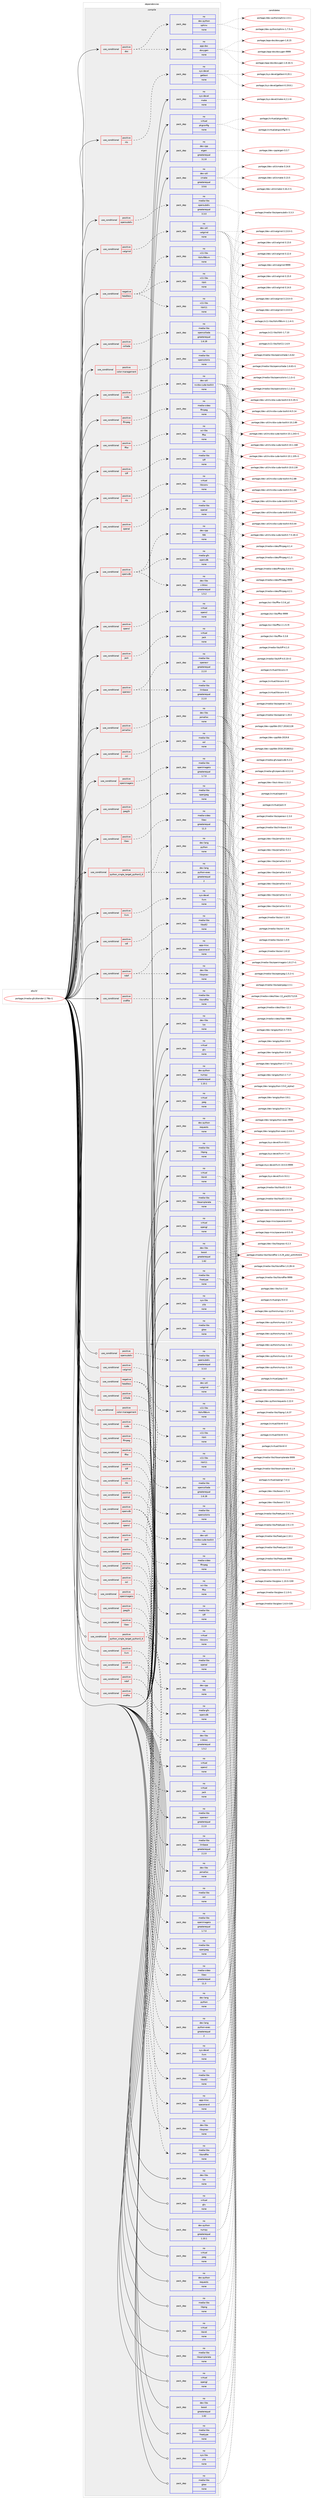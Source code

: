 digraph prolog {

# *************
# Graph options
# *************

newrank=true;
concentrate=true;
compound=true;
graph [rankdir=LR,fontname=Helvetica,fontsize=10,ranksep=1.5];#, ranksep=2.5, nodesep=0.2];
edge  [arrowhead=vee];
node  [fontname=Helvetica,fontsize=10];

# **********
# The ebuild
# **********

subgraph cluster_leftcol {
color=gray;
label=<<i>ebuild</i>>;
id [label="portage://media-gfx/blender-2.79b-r1", color=red, width=4, href="../media-gfx/blender-2.79b-r1.svg"];
}

# ****************
# The dependencies
# ****************

subgraph cluster_midcol {
color=gray;
label=<<i>dependencies</i>>;
subgraph cluster_compile {
fillcolor="#eeeeee";
style=filled;
label=<<i>compile</i>>;
subgraph cond51987 {
dependency226800 [label=<<TABLE BORDER="0" CELLBORDER="1" CELLSPACING="0" CELLPADDING="4"><TR><TD ROWSPAN="3" CELLPADDING="10">use_conditional</TD></TR><TR><TD>negative</TD></TR><TR><TD>headless</TD></TR></TABLE>>, shape=none, color=red];
subgraph pack171378 {
dependency226801 [label=<<TABLE BORDER="0" CELLBORDER="1" CELLSPACING="0" CELLPADDING="4" WIDTH="220"><TR><TD ROWSPAN="6" CELLPADDING="30">pack_dep</TD></TR><TR><TD WIDTH="110">no</TD></TR><TR><TD>x11-libs</TD></TR><TR><TD>libX11</TD></TR><TR><TD>none</TD></TR><TR><TD></TD></TR></TABLE>>, shape=none, color=blue];
}
dependency226800:e -> dependency226801:w [weight=20,style="dashed",arrowhead="vee"];
subgraph pack171379 {
dependency226802 [label=<<TABLE BORDER="0" CELLBORDER="1" CELLSPACING="0" CELLPADDING="4" WIDTH="220"><TR><TD ROWSPAN="6" CELLPADDING="30">pack_dep</TD></TR><TR><TD WIDTH="110">no</TD></TR><TR><TD>x11-libs</TD></TR><TR><TD>libXi</TD></TR><TR><TD>none</TD></TR><TR><TD></TD></TR></TABLE>>, shape=none, color=blue];
}
dependency226800:e -> dependency226802:w [weight=20,style="dashed",arrowhead="vee"];
subgraph pack171380 {
dependency226803 [label=<<TABLE BORDER="0" CELLBORDER="1" CELLSPACING="0" CELLPADDING="4" WIDTH="220"><TR><TD ROWSPAN="6" CELLPADDING="30">pack_dep</TD></TR><TR><TD WIDTH="110">no</TD></TR><TR><TD>x11-libs</TD></TR><TR><TD>libXxf86vm</TD></TR><TR><TD>none</TD></TR><TR><TD></TD></TR></TABLE>>, shape=none, color=blue];
}
dependency226800:e -> dependency226803:w [weight=20,style="dashed",arrowhead="vee"];
}
id:e -> dependency226800:w [weight=20,style="solid",arrowhead="vee"];
subgraph cond51988 {
dependency226804 [label=<<TABLE BORDER="0" CELLBORDER="1" CELLSPACING="0" CELLPADDING="4"><TR><TD ROWSPAN="3" CELLPADDING="10">use_conditional</TD></TR><TR><TD>positive</TD></TR><TR><TD>collada</TD></TR></TABLE>>, shape=none, color=red];
subgraph pack171381 {
dependency226805 [label=<<TABLE BORDER="0" CELLBORDER="1" CELLSPACING="0" CELLPADDING="4" WIDTH="220"><TR><TD ROWSPAN="6" CELLPADDING="30">pack_dep</TD></TR><TR><TD WIDTH="110">no</TD></TR><TR><TD>media-libs</TD></TR><TR><TD>opencollada</TD></TR><TR><TD>greaterequal</TD></TR><TR><TD>1.6.18</TD></TR></TABLE>>, shape=none, color=blue];
}
dependency226804:e -> dependency226805:w [weight=20,style="dashed",arrowhead="vee"];
}
id:e -> dependency226804:w [weight=20,style="solid",arrowhead="vee"];
subgraph cond51989 {
dependency226806 [label=<<TABLE BORDER="0" CELLBORDER="1" CELLSPACING="0" CELLPADDING="4"><TR><TD ROWSPAN="3" CELLPADDING="10">use_conditional</TD></TR><TR><TD>positive</TD></TR><TR><TD>color-management</TD></TR></TABLE>>, shape=none, color=red];
subgraph pack171382 {
dependency226807 [label=<<TABLE BORDER="0" CELLBORDER="1" CELLSPACING="0" CELLPADDING="4" WIDTH="220"><TR><TD ROWSPAN="6" CELLPADDING="30">pack_dep</TD></TR><TR><TD WIDTH="110">no</TD></TR><TR><TD>media-libs</TD></TR><TR><TD>opencolorio</TD></TR><TR><TD>none</TD></TR><TR><TD></TD></TR></TABLE>>, shape=none, color=blue];
}
dependency226806:e -> dependency226807:w [weight=20,style="dashed",arrowhead="vee"];
}
id:e -> dependency226806:w [weight=20,style="solid",arrowhead="vee"];
subgraph cond51990 {
dependency226808 [label=<<TABLE BORDER="0" CELLBORDER="1" CELLSPACING="0" CELLPADDING="4"><TR><TD ROWSPAN="3" CELLPADDING="10">use_conditional</TD></TR><TR><TD>positive</TD></TR><TR><TD>cuda</TD></TR></TABLE>>, shape=none, color=red];
subgraph pack171383 {
dependency226809 [label=<<TABLE BORDER="0" CELLBORDER="1" CELLSPACING="0" CELLPADDING="4" WIDTH="220"><TR><TD ROWSPAN="6" CELLPADDING="30">pack_dep</TD></TR><TR><TD WIDTH="110">no</TD></TR><TR><TD>dev-util</TD></TR><TR><TD>nvidia-cuda-toolkit</TD></TR><TR><TD>none</TD></TR><TR><TD></TD></TR></TABLE>>, shape=none, color=blue];
}
dependency226808:e -> dependency226809:w [weight=20,style="dashed",arrowhead="vee"];
}
id:e -> dependency226808:w [weight=20,style="solid",arrowhead="vee"];
subgraph cond51991 {
dependency226810 [label=<<TABLE BORDER="0" CELLBORDER="1" CELLSPACING="0" CELLPADDING="4"><TR><TD ROWSPAN="3" CELLPADDING="10">use_conditional</TD></TR><TR><TD>positive</TD></TR><TR><TD>doc</TD></TR></TABLE>>, shape=none, color=red];
subgraph pack171384 {
dependency226811 [label=<<TABLE BORDER="0" CELLBORDER="1" CELLSPACING="0" CELLPADDING="4" WIDTH="220"><TR><TD ROWSPAN="6" CELLPADDING="30">pack_dep</TD></TR><TR><TD WIDTH="110">no</TD></TR><TR><TD>app-doc</TD></TR><TR><TD>doxygen</TD></TR><TR><TD>none</TD></TR><TR><TD></TD></TR></TABLE>>, shape=none, color=blue];
}
dependency226810:e -> dependency226811:w [weight=20,style="dashed",arrowhead="vee"];
subgraph pack171385 {
dependency226812 [label=<<TABLE BORDER="0" CELLBORDER="1" CELLSPACING="0" CELLPADDING="4" WIDTH="220"><TR><TD ROWSPAN="6" CELLPADDING="30">pack_dep</TD></TR><TR><TD WIDTH="110">no</TD></TR><TR><TD>dev-python</TD></TR><TR><TD>sphinx</TD></TR><TR><TD>none</TD></TR><TR><TD></TD></TR></TABLE>>, shape=none, color=blue];
}
dependency226810:e -> dependency226812:w [weight=20,style="dashed",arrowhead="vee"];
}
id:e -> dependency226810:w [weight=20,style="solid",arrowhead="vee"];
subgraph cond51992 {
dependency226813 [label=<<TABLE BORDER="0" CELLBORDER="1" CELLSPACING="0" CELLPADDING="4"><TR><TD ROWSPAN="3" CELLPADDING="10">use_conditional</TD></TR><TR><TD>positive</TD></TR><TR><TD>ffmpeg</TD></TR></TABLE>>, shape=none, color=red];
subgraph pack171386 {
dependency226814 [label=<<TABLE BORDER="0" CELLBORDER="1" CELLSPACING="0" CELLPADDING="4" WIDTH="220"><TR><TD ROWSPAN="6" CELLPADDING="30">pack_dep</TD></TR><TR><TD WIDTH="110">no</TD></TR><TR><TD>media-video</TD></TR><TR><TD>ffmpeg</TD></TR><TR><TD>none</TD></TR><TR><TD></TD></TR></TABLE>>, shape=none, color=blue];
}
dependency226813:e -> dependency226814:w [weight=20,style="dashed",arrowhead="vee"];
}
id:e -> dependency226813:w [weight=20,style="solid",arrowhead="vee"];
subgraph cond51993 {
dependency226815 [label=<<TABLE BORDER="0" CELLBORDER="1" CELLSPACING="0" CELLPADDING="4"><TR><TD ROWSPAN="3" CELLPADDING="10">use_conditional</TD></TR><TR><TD>positive</TD></TR><TR><TD>fftw</TD></TR></TABLE>>, shape=none, color=red];
subgraph pack171387 {
dependency226816 [label=<<TABLE BORDER="0" CELLBORDER="1" CELLSPACING="0" CELLPADDING="4" WIDTH="220"><TR><TD ROWSPAN="6" CELLPADDING="30">pack_dep</TD></TR><TR><TD WIDTH="110">no</TD></TR><TR><TD>sci-libs</TD></TR><TR><TD>fftw</TD></TR><TR><TD>none</TD></TR><TR><TD></TD></TR></TABLE>>, shape=none, color=blue];
}
dependency226815:e -> dependency226816:w [weight=20,style="dashed",arrowhead="vee"];
}
id:e -> dependency226815:w [weight=20,style="solid",arrowhead="vee"];
subgraph cond51994 {
dependency226817 [label=<<TABLE BORDER="0" CELLBORDER="1" CELLSPACING="0" CELLPADDING="4"><TR><TD ROWSPAN="3" CELLPADDING="10">use_conditional</TD></TR><TR><TD>positive</TD></TR><TR><TD>jack</TD></TR></TABLE>>, shape=none, color=red];
subgraph pack171388 {
dependency226818 [label=<<TABLE BORDER="0" CELLBORDER="1" CELLSPACING="0" CELLPADDING="4" WIDTH="220"><TR><TD ROWSPAN="6" CELLPADDING="30">pack_dep</TD></TR><TR><TD WIDTH="110">no</TD></TR><TR><TD>virtual</TD></TR><TR><TD>jack</TD></TR><TR><TD>none</TD></TR><TR><TD></TD></TR></TABLE>>, shape=none, color=blue];
}
dependency226817:e -> dependency226818:w [weight=20,style="dashed",arrowhead="vee"];
}
id:e -> dependency226817:w [weight=20,style="solid",arrowhead="vee"];
subgraph cond51995 {
dependency226819 [label=<<TABLE BORDER="0" CELLBORDER="1" CELLSPACING="0" CELLPADDING="4"><TR><TD ROWSPAN="3" CELLPADDING="10">use_conditional</TD></TR><TR><TD>positive</TD></TR><TR><TD>jemalloc</TD></TR></TABLE>>, shape=none, color=red];
subgraph pack171389 {
dependency226820 [label=<<TABLE BORDER="0" CELLBORDER="1" CELLSPACING="0" CELLPADDING="4" WIDTH="220"><TR><TD ROWSPAN="6" CELLPADDING="30">pack_dep</TD></TR><TR><TD WIDTH="110">no</TD></TR><TR><TD>dev-libs</TD></TR><TR><TD>jemalloc</TD></TR><TR><TD>none</TD></TR><TR><TD></TD></TR></TABLE>>, shape=none, color=blue];
}
dependency226819:e -> dependency226820:w [weight=20,style="dashed",arrowhead="vee"];
}
id:e -> dependency226819:w [weight=20,style="solid",arrowhead="vee"];
subgraph cond51996 {
dependency226821 [label=<<TABLE BORDER="0" CELLBORDER="1" CELLSPACING="0" CELLPADDING="4"><TR><TD ROWSPAN="3" CELLPADDING="10">use_conditional</TD></TR><TR><TD>positive</TD></TR><TR><TD>jpeg2k</TD></TR></TABLE>>, shape=none, color=red];
subgraph pack171390 {
dependency226822 [label=<<TABLE BORDER="0" CELLBORDER="1" CELLSPACING="0" CELLPADDING="4" WIDTH="220"><TR><TD ROWSPAN="6" CELLPADDING="30">pack_dep</TD></TR><TR><TD WIDTH="110">no</TD></TR><TR><TD>media-libs</TD></TR><TR><TD>openjpeg</TD></TR><TR><TD>none</TD></TR><TR><TD></TD></TR></TABLE>>, shape=none, color=blue];
}
dependency226821:e -> dependency226822:w [weight=20,style="dashed",arrowhead="vee"];
}
id:e -> dependency226821:w [weight=20,style="solid",arrowhead="vee"];
subgraph cond51997 {
dependency226823 [label=<<TABLE BORDER="0" CELLBORDER="1" CELLSPACING="0" CELLPADDING="4"><TR><TD ROWSPAN="3" CELLPADDING="10">use_conditional</TD></TR><TR><TD>positive</TD></TR><TR><TD>libav</TD></TR></TABLE>>, shape=none, color=red];
subgraph pack171391 {
dependency226824 [label=<<TABLE BORDER="0" CELLBORDER="1" CELLSPACING="0" CELLPADDING="4" WIDTH="220"><TR><TD ROWSPAN="6" CELLPADDING="30">pack_dep</TD></TR><TR><TD WIDTH="110">no</TD></TR><TR><TD>media-video</TD></TR><TR><TD>libav</TD></TR><TR><TD>greaterequal</TD></TR><TR><TD>11.3</TD></TR></TABLE>>, shape=none, color=blue];
}
dependency226823:e -> dependency226824:w [weight=20,style="dashed",arrowhead="vee"];
}
id:e -> dependency226823:w [weight=20,style="solid",arrowhead="vee"];
subgraph cond51998 {
dependency226825 [label=<<TABLE BORDER="0" CELLBORDER="1" CELLSPACING="0" CELLPADDING="4"><TR><TD ROWSPAN="3" CELLPADDING="10">use_conditional</TD></TR><TR><TD>positive</TD></TR><TR><TD>llvm</TD></TR></TABLE>>, shape=none, color=red];
subgraph pack171392 {
dependency226826 [label=<<TABLE BORDER="0" CELLBORDER="1" CELLSPACING="0" CELLPADDING="4" WIDTH="220"><TR><TD ROWSPAN="6" CELLPADDING="30">pack_dep</TD></TR><TR><TD WIDTH="110">no</TD></TR><TR><TD>sys-devel</TD></TR><TR><TD>llvm</TD></TR><TR><TD>none</TD></TR><TR><TD></TD></TR></TABLE>>, shape=none, color=blue];
}
dependency226825:e -> dependency226826:w [weight=20,style="dashed",arrowhead="vee"];
}
id:e -> dependency226825:w [weight=20,style="solid",arrowhead="vee"];
subgraph cond51999 {
dependency226827 [label=<<TABLE BORDER="0" CELLBORDER="1" CELLSPACING="0" CELLPADDING="4"><TR><TD ROWSPAN="3" CELLPADDING="10">use_conditional</TD></TR><TR><TD>positive</TD></TR><TR><TD>ndof</TD></TR></TABLE>>, shape=none, color=red];
subgraph pack171393 {
dependency226828 [label=<<TABLE BORDER="0" CELLBORDER="1" CELLSPACING="0" CELLPADDING="4" WIDTH="220"><TR><TD ROWSPAN="6" CELLPADDING="30">pack_dep</TD></TR><TR><TD WIDTH="110">no</TD></TR><TR><TD>app-misc</TD></TR><TR><TD>spacenavd</TD></TR><TR><TD>none</TD></TR><TR><TD></TD></TR></TABLE>>, shape=none, color=blue];
}
dependency226827:e -> dependency226828:w [weight=20,style="dashed",arrowhead="vee"];
subgraph pack171394 {
dependency226829 [label=<<TABLE BORDER="0" CELLBORDER="1" CELLSPACING="0" CELLPADDING="4" WIDTH="220"><TR><TD ROWSPAN="6" CELLPADDING="30">pack_dep</TD></TR><TR><TD WIDTH="110">no</TD></TR><TR><TD>dev-libs</TD></TR><TR><TD>libspnav</TD></TR><TR><TD>none</TD></TR><TR><TD></TD></TR></TABLE>>, shape=none, color=blue];
}
dependency226827:e -> dependency226829:w [weight=20,style="dashed",arrowhead="vee"];
}
id:e -> dependency226827:w [weight=20,style="solid",arrowhead="vee"];
subgraph cond52000 {
dependency226830 [label=<<TABLE BORDER="0" CELLBORDER="1" CELLSPACING="0" CELLPADDING="4"><TR><TD ROWSPAN="3" CELLPADDING="10">use_conditional</TD></TR><TR><TD>positive</TD></TR><TR><TD>nls</TD></TR></TABLE>>, shape=none, color=red];
subgraph pack171395 {
dependency226831 [label=<<TABLE BORDER="0" CELLBORDER="1" CELLSPACING="0" CELLPADDING="4" WIDTH="220"><TR><TD ROWSPAN="6" CELLPADDING="30">pack_dep</TD></TR><TR><TD WIDTH="110">no</TD></TR><TR><TD>sys-devel</TD></TR><TR><TD>gettext</TD></TR><TR><TD>none</TD></TR><TR><TD></TD></TR></TABLE>>, shape=none, color=blue];
}
dependency226830:e -> dependency226831:w [weight=20,style="dashed",arrowhead="vee"];
}
id:e -> dependency226830:w [weight=20,style="solid",arrowhead="vee"];
subgraph cond52001 {
dependency226832 [label=<<TABLE BORDER="0" CELLBORDER="1" CELLSPACING="0" CELLPADDING="4"><TR><TD ROWSPAN="3" CELLPADDING="10">use_conditional</TD></TR><TR><TD>positive</TD></TR><TR><TD>nls</TD></TR></TABLE>>, shape=none, color=red];
subgraph pack171396 {
dependency226833 [label=<<TABLE BORDER="0" CELLBORDER="1" CELLSPACING="0" CELLPADDING="4" WIDTH="220"><TR><TD ROWSPAN="6" CELLPADDING="30">pack_dep</TD></TR><TR><TD WIDTH="110">no</TD></TR><TR><TD>virtual</TD></TR><TR><TD>libiconv</TD></TR><TR><TD>none</TD></TR><TR><TD></TD></TR></TABLE>>, shape=none, color=blue];
}
dependency226832:e -> dependency226833:w [weight=20,style="dashed",arrowhead="vee"];
}
id:e -> dependency226832:w [weight=20,style="solid",arrowhead="vee"];
subgraph cond52002 {
dependency226834 [label=<<TABLE BORDER="0" CELLBORDER="1" CELLSPACING="0" CELLPADDING="4"><TR><TD ROWSPAN="3" CELLPADDING="10">use_conditional</TD></TR><TR><TD>positive</TD></TR><TR><TD>openal</TD></TR></TABLE>>, shape=none, color=red];
subgraph pack171397 {
dependency226835 [label=<<TABLE BORDER="0" CELLBORDER="1" CELLSPACING="0" CELLPADDING="4" WIDTH="220"><TR><TD ROWSPAN="6" CELLPADDING="30">pack_dep</TD></TR><TR><TD WIDTH="110">no</TD></TR><TR><TD>media-libs</TD></TR><TR><TD>openal</TD></TR><TR><TD>none</TD></TR><TR><TD></TD></TR></TABLE>>, shape=none, color=blue];
}
dependency226834:e -> dependency226835:w [weight=20,style="dashed",arrowhead="vee"];
}
id:e -> dependency226834:w [weight=20,style="solid",arrowhead="vee"];
subgraph cond52003 {
dependency226836 [label=<<TABLE BORDER="0" CELLBORDER="1" CELLSPACING="0" CELLPADDING="4"><TR><TD ROWSPAN="3" CELLPADDING="10">use_conditional</TD></TR><TR><TD>positive</TD></TR><TR><TD>opencl</TD></TR></TABLE>>, shape=none, color=red];
subgraph pack171398 {
dependency226837 [label=<<TABLE BORDER="0" CELLBORDER="1" CELLSPACING="0" CELLPADDING="4" WIDTH="220"><TR><TD ROWSPAN="6" CELLPADDING="30">pack_dep</TD></TR><TR><TD WIDTH="110">no</TD></TR><TR><TD>virtual</TD></TR><TR><TD>opencl</TD></TR><TR><TD>none</TD></TR><TR><TD></TD></TR></TABLE>>, shape=none, color=blue];
}
dependency226836:e -> dependency226837:w [weight=20,style="dashed",arrowhead="vee"];
}
id:e -> dependency226836:w [weight=20,style="solid",arrowhead="vee"];
subgraph cond52004 {
dependency226838 [label=<<TABLE BORDER="0" CELLBORDER="1" CELLSPACING="0" CELLPADDING="4"><TR><TD ROWSPAN="3" CELLPADDING="10">use_conditional</TD></TR><TR><TD>positive</TD></TR><TR><TD>openexr</TD></TR></TABLE>>, shape=none, color=red];
subgraph pack171399 {
dependency226839 [label=<<TABLE BORDER="0" CELLBORDER="1" CELLSPACING="0" CELLPADDING="4" WIDTH="220"><TR><TD ROWSPAN="6" CELLPADDING="30">pack_dep</TD></TR><TR><TD WIDTH="110">no</TD></TR><TR><TD>media-libs</TD></TR><TR><TD>ilmbase</TD></TR><TR><TD>greaterequal</TD></TR><TR><TD>2.2.0</TD></TR></TABLE>>, shape=none, color=blue];
}
dependency226838:e -> dependency226839:w [weight=20,style="dashed",arrowhead="vee"];
subgraph pack171400 {
dependency226840 [label=<<TABLE BORDER="0" CELLBORDER="1" CELLSPACING="0" CELLPADDING="4" WIDTH="220"><TR><TD ROWSPAN="6" CELLPADDING="30">pack_dep</TD></TR><TR><TD WIDTH="110">no</TD></TR><TR><TD>media-libs</TD></TR><TR><TD>openexr</TD></TR><TR><TD>greaterequal</TD></TR><TR><TD>2.2.0</TD></TR></TABLE>>, shape=none, color=blue];
}
dependency226838:e -> dependency226840:w [weight=20,style="dashed",arrowhead="vee"];
}
id:e -> dependency226838:w [weight=20,style="solid",arrowhead="vee"];
subgraph cond52005 {
dependency226841 [label=<<TABLE BORDER="0" CELLBORDER="1" CELLSPACING="0" CELLPADDING="4"><TR><TD ROWSPAN="3" CELLPADDING="10">use_conditional</TD></TR><TR><TD>positive</TD></TR><TR><TD>openimageio</TD></TR></TABLE>>, shape=none, color=red];
subgraph pack171401 {
dependency226842 [label=<<TABLE BORDER="0" CELLBORDER="1" CELLSPACING="0" CELLPADDING="4" WIDTH="220"><TR><TD ROWSPAN="6" CELLPADDING="30">pack_dep</TD></TR><TR><TD WIDTH="110">no</TD></TR><TR><TD>media-libs</TD></TR><TR><TD>openimageio</TD></TR><TR><TD>greaterequal</TD></TR><TR><TD>1.7.0</TD></TR></TABLE>>, shape=none, color=blue];
}
dependency226841:e -> dependency226842:w [weight=20,style="dashed",arrowhead="vee"];
}
id:e -> dependency226841:w [weight=20,style="solid",arrowhead="vee"];
subgraph cond52006 {
dependency226843 [label=<<TABLE BORDER="0" CELLBORDER="1" CELLSPACING="0" CELLPADDING="4"><TR><TD ROWSPAN="3" CELLPADDING="10">use_conditional</TD></TR><TR><TD>positive</TD></TR><TR><TD>opensubdiv</TD></TR></TABLE>>, shape=none, color=red];
subgraph pack171402 {
dependency226844 [label=<<TABLE BORDER="0" CELLBORDER="1" CELLSPACING="0" CELLPADDING="4" WIDTH="220"><TR><TD ROWSPAN="6" CELLPADDING="30">pack_dep</TD></TR><TR><TD WIDTH="110">no</TD></TR><TR><TD>media-libs</TD></TR><TR><TD>opensubdiv</TD></TR><TR><TD>greaterequal</TD></TR><TR><TD>3.3.0</TD></TR></TABLE>>, shape=none, color=blue];
}
dependency226843:e -> dependency226844:w [weight=20,style="dashed",arrowhead="vee"];
}
id:e -> dependency226843:w [weight=20,style="solid",arrowhead="vee"];
subgraph cond52007 {
dependency226845 [label=<<TABLE BORDER="0" CELLBORDER="1" CELLSPACING="0" CELLPADDING="4"><TR><TD ROWSPAN="3" CELLPADDING="10">use_conditional</TD></TR><TR><TD>positive</TD></TR><TR><TD>openvdb</TD></TR></TABLE>>, shape=none, color=red];
subgraph pack171403 {
dependency226846 [label=<<TABLE BORDER="0" CELLBORDER="1" CELLSPACING="0" CELLPADDING="4" WIDTH="220"><TR><TD ROWSPAN="6" CELLPADDING="30">pack_dep</TD></TR><TR><TD WIDTH="110">no</TD></TR><TR><TD>media-gfx</TD></TR><TR><TD>openvdb</TD></TR><TR><TD>none</TD></TR><TR><TD></TD></TR></TABLE>>, shape=none, color=blue];
}
dependency226845:e -> dependency226846:w [weight=20,style="dashed",arrowhead="vee"];
subgraph pack171404 {
dependency226847 [label=<<TABLE BORDER="0" CELLBORDER="1" CELLSPACING="0" CELLPADDING="4" WIDTH="220"><TR><TD ROWSPAN="6" CELLPADDING="30">pack_dep</TD></TR><TR><TD WIDTH="110">no</TD></TR><TR><TD>dev-cpp</TD></TR><TR><TD>tbb</TD></TR><TR><TD>none</TD></TR><TR><TD></TD></TR></TABLE>>, shape=none, color=blue];
}
dependency226845:e -> dependency226847:w [weight=20,style="dashed",arrowhead="vee"];
subgraph pack171405 {
dependency226848 [label=<<TABLE BORDER="0" CELLBORDER="1" CELLSPACING="0" CELLPADDING="4" WIDTH="220"><TR><TD ROWSPAN="6" CELLPADDING="30">pack_dep</TD></TR><TR><TD WIDTH="110">no</TD></TR><TR><TD>dev-libs</TD></TR><TR><TD>c-blosc</TD></TR><TR><TD>greaterequal</TD></TR><TR><TD>1.5.2</TD></TR></TABLE>>, shape=none, color=blue];
}
dependency226845:e -> dependency226848:w [weight=20,style="dashed",arrowhead="vee"];
}
id:e -> dependency226845:w [weight=20,style="solid",arrowhead="vee"];
subgraph cond52008 {
dependency226849 [label=<<TABLE BORDER="0" CELLBORDER="1" CELLSPACING="0" CELLPADDING="4"><TR><TD ROWSPAN="3" CELLPADDING="10">use_conditional</TD></TR><TR><TD>positive</TD></TR><TR><TD>osl</TD></TR></TABLE>>, shape=none, color=red];
subgraph pack171406 {
dependency226850 [label=<<TABLE BORDER="0" CELLBORDER="1" CELLSPACING="0" CELLPADDING="4" WIDTH="220"><TR><TD ROWSPAN="6" CELLPADDING="30">pack_dep</TD></TR><TR><TD WIDTH="110">no</TD></TR><TR><TD>media-libs</TD></TR><TR><TD>osl</TD></TR><TR><TD>none</TD></TR><TR><TD></TD></TR></TABLE>>, shape=none, color=blue];
}
dependency226849:e -> dependency226850:w [weight=20,style="dashed",arrowhead="vee"];
}
id:e -> dependency226849:w [weight=20,style="solid",arrowhead="vee"];
subgraph cond52009 {
dependency226851 [label=<<TABLE BORDER="0" CELLBORDER="1" CELLSPACING="0" CELLPADDING="4"><TR><TD ROWSPAN="3" CELLPADDING="10">use_conditional</TD></TR><TR><TD>positive</TD></TR><TR><TD>python_single_target_python3_6</TD></TR></TABLE>>, shape=none, color=red];
subgraph pack171407 {
dependency226852 [label=<<TABLE BORDER="0" CELLBORDER="1" CELLSPACING="0" CELLPADDING="4" WIDTH="220"><TR><TD ROWSPAN="6" CELLPADDING="30">pack_dep</TD></TR><TR><TD WIDTH="110">no</TD></TR><TR><TD>dev-lang</TD></TR><TR><TD>python</TD></TR><TR><TD>none</TD></TR><TR><TD></TD></TR></TABLE>>, shape=none, color=blue];
}
dependency226851:e -> dependency226852:w [weight=20,style="dashed",arrowhead="vee"];
subgraph pack171408 {
dependency226853 [label=<<TABLE BORDER="0" CELLBORDER="1" CELLSPACING="0" CELLPADDING="4" WIDTH="220"><TR><TD ROWSPAN="6" CELLPADDING="30">pack_dep</TD></TR><TR><TD WIDTH="110">no</TD></TR><TR><TD>dev-lang</TD></TR><TR><TD>python-exec</TD></TR><TR><TD>greaterequal</TD></TR><TR><TD>2</TD></TR></TABLE>>, shape=none, color=blue];
}
dependency226851:e -> dependency226853:w [weight=20,style="dashed",arrowhead="vee"];
}
id:e -> dependency226851:w [weight=20,style="solid",arrowhead="vee"];
subgraph cond52010 {
dependency226854 [label=<<TABLE BORDER="0" CELLBORDER="1" CELLSPACING="0" CELLPADDING="4"><TR><TD ROWSPAN="3" CELLPADDING="10">use_conditional</TD></TR><TR><TD>positive</TD></TR><TR><TD>sdl</TD></TR></TABLE>>, shape=none, color=red];
subgraph pack171409 {
dependency226855 [label=<<TABLE BORDER="0" CELLBORDER="1" CELLSPACING="0" CELLPADDING="4" WIDTH="220"><TR><TD ROWSPAN="6" CELLPADDING="30">pack_dep</TD></TR><TR><TD WIDTH="110">no</TD></TR><TR><TD>media-libs</TD></TR><TR><TD>libsdl2</TD></TR><TR><TD>none</TD></TR><TR><TD></TD></TR></TABLE>>, shape=none, color=blue];
}
dependency226854:e -> dependency226855:w [weight=20,style="dashed",arrowhead="vee"];
}
id:e -> dependency226854:w [weight=20,style="solid",arrowhead="vee"];
subgraph cond52011 {
dependency226856 [label=<<TABLE BORDER="0" CELLBORDER="1" CELLSPACING="0" CELLPADDING="4"><TR><TD ROWSPAN="3" CELLPADDING="10">use_conditional</TD></TR><TR><TD>positive</TD></TR><TR><TD>sndfile</TD></TR></TABLE>>, shape=none, color=red];
subgraph pack171410 {
dependency226857 [label=<<TABLE BORDER="0" CELLBORDER="1" CELLSPACING="0" CELLPADDING="4" WIDTH="220"><TR><TD ROWSPAN="6" CELLPADDING="30">pack_dep</TD></TR><TR><TD WIDTH="110">no</TD></TR><TR><TD>media-libs</TD></TR><TR><TD>libsndfile</TD></TR><TR><TD>none</TD></TR><TR><TD></TD></TR></TABLE>>, shape=none, color=blue];
}
dependency226856:e -> dependency226857:w [weight=20,style="dashed",arrowhead="vee"];
}
id:e -> dependency226856:w [weight=20,style="solid",arrowhead="vee"];
subgraph cond52012 {
dependency226858 [label=<<TABLE BORDER="0" CELLBORDER="1" CELLSPACING="0" CELLPADDING="4"><TR><TD ROWSPAN="3" CELLPADDING="10">use_conditional</TD></TR><TR><TD>positive</TD></TR><TR><TD>tiff</TD></TR></TABLE>>, shape=none, color=red];
subgraph pack171411 {
dependency226859 [label=<<TABLE BORDER="0" CELLBORDER="1" CELLSPACING="0" CELLPADDING="4" WIDTH="220"><TR><TD ROWSPAN="6" CELLPADDING="30">pack_dep</TD></TR><TR><TD WIDTH="110">no</TD></TR><TR><TD>media-libs</TD></TR><TR><TD>tiff</TD></TR><TR><TD>none</TD></TR><TR><TD></TD></TR></TABLE>>, shape=none, color=blue];
}
dependency226858:e -> dependency226859:w [weight=20,style="dashed",arrowhead="vee"];
}
id:e -> dependency226858:w [weight=20,style="solid",arrowhead="vee"];
subgraph cond52013 {
dependency226860 [label=<<TABLE BORDER="0" CELLBORDER="1" CELLSPACING="0" CELLPADDING="4"><TR><TD ROWSPAN="3" CELLPADDING="10">use_conditional</TD></TR><TR><TD>positive</TD></TR><TR><TD>valgrind</TD></TR></TABLE>>, shape=none, color=red];
subgraph pack171412 {
dependency226861 [label=<<TABLE BORDER="0" CELLBORDER="1" CELLSPACING="0" CELLPADDING="4" WIDTH="220"><TR><TD ROWSPAN="6" CELLPADDING="30">pack_dep</TD></TR><TR><TD WIDTH="110">no</TD></TR><TR><TD>dev-util</TD></TR><TR><TD>valgrind</TD></TR><TR><TD>none</TD></TR><TR><TD></TD></TR></TABLE>>, shape=none, color=blue];
}
dependency226860:e -> dependency226861:w [weight=20,style="dashed",arrowhead="vee"];
}
id:e -> dependency226860:w [weight=20,style="solid",arrowhead="vee"];
subgraph pack171413 {
dependency226862 [label=<<TABLE BORDER="0" CELLBORDER="1" CELLSPACING="0" CELLPADDING="4" WIDTH="220"><TR><TD ROWSPAN="6" CELLPADDING="30">pack_dep</TD></TR><TR><TD WIDTH="110">no</TD></TR><TR><TD>dev-cpp</TD></TR><TR><TD>eigen</TD></TR><TR><TD>greaterequal</TD></TR><TR><TD>3.2.8</TD></TR></TABLE>>, shape=none, color=blue];
}
id:e -> dependency226862:w [weight=20,style="solid",arrowhead="vee"];
subgraph pack171414 {
dependency226863 [label=<<TABLE BORDER="0" CELLBORDER="1" CELLSPACING="0" CELLPADDING="4" WIDTH="220"><TR><TD ROWSPAN="6" CELLPADDING="30">pack_dep</TD></TR><TR><TD WIDTH="110">no</TD></TR><TR><TD>dev-libs</TD></TR><TR><TD>boost</TD></TR><TR><TD>greaterequal</TD></TR><TR><TD>1.62</TD></TR></TABLE>>, shape=none, color=blue];
}
id:e -> dependency226863:w [weight=20,style="solid",arrowhead="vee"];
subgraph pack171415 {
dependency226864 [label=<<TABLE BORDER="0" CELLBORDER="1" CELLSPACING="0" CELLPADDING="4" WIDTH="220"><TR><TD ROWSPAN="6" CELLPADDING="30">pack_dep</TD></TR><TR><TD WIDTH="110">no</TD></TR><TR><TD>dev-libs</TD></TR><TR><TD>lzo</TD></TR><TR><TD>none</TD></TR><TR><TD></TD></TR></TABLE>>, shape=none, color=blue];
}
id:e -> dependency226864:w [weight=20,style="solid",arrowhead="vee"];
subgraph pack171416 {
dependency226865 [label=<<TABLE BORDER="0" CELLBORDER="1" CELLSPACING="0" CELLPADDING="4" WIDTH="220"><TR><TD ROWSPAN="6" CELLPADDING="30">pack_dep</TD></TR><TR><TD WIDTH="110">no</TD></TR><TR><TD>dev-python</TD></TR><TR><TD>numpy</TD></TR><TR><TD>greaterequal</TD></TR><TR><TD>1.10.1</TD></TR></TABLE>>, shape=none, color=blue];
}
id:e -> dependency226865:w [weight=20,style="solid",arrowhead="vee"];
subgraph pack171417 {
dependency226866 [label=<<TABLE BORDER="0" CELLBORDER="1" CELLSPACING="0" CELLPADDING="4" WIDTH="220"><TR><TD ROWSPAN="6" CELLPADDING="30">pack_dep</TD></TR><TR><TD WIDTH="110">no</TD></TR><TR><TD>dev-python</TD></TR><TR><TD>requests</TD></TR><TR><TD>none</TD></TR><TR><TD></TD></TR></TABLE>>, shape=none, color=blue];
}
id:e -> dependency226866:w [weight=20,style="solid",arrowhead="vee"];
subgraph pack171418 {
dependency226867 [label=<<TABLE BORDER="0" CELLBORDER="1" CELLSPACING="0" CELLPADDING="4" WIDTH="220"><TR><TD ROWSPAN="6" CELLPADDING="30">pack_dep</TD></TR><TR><TD WIDTH="110">no</TD></TR><TR><TD>dev-util</TD></TR><TR><TD>cmake</TD></TR><TR><TD>greaterequal</TD></TR><TR><TD>3.9.6</TD></TR></TABLE>>, shape=none, color=blue];
}
id:e -> dependency226867:w [weight=20,style="solid",arrowhead="vee"];
subgraph pack171419 {
dependency226868 [label=<<TABLE BORDER="0" CELLBORDER="1" CELLSPACING="0" CELLPADDING="4" WIDTH="220"><TR><TD ROWSPAN="6" CELLPADDING="30">pack_dep</TD></TR><TR><TD WIDTH="110">no</TD></TR><TR><TD>media-libs</TD></TR><TR><TD>freetype</TD></TR><TR><TD>none</TD></TR><TR><TD></TD></TR></TABLE>>, shape=none, color=blue];
}
id:e -> dependency226868:w [weight=20,style="solid",arrowhead="vee"];
subgraph pack171420 {
dependency226869 [label=<<TABLE BORDER="0" CELLBORDER="1" CELLSPACING="0" CELLPADDING="4" WIDTH="220"><TR><TD ROWSPAN="6" CELLPADDING="30">pack_dep</TD></TR><TR><TD WIDTH="110">no</TD></TR><TR><TD>media-libs</TD></TR><TR><TD>glew</TD></TR><TR><TD>none</TD></TR><TR><TD></TD></TR></TABLE>>, shape=none, color=blue];
}
id:e -> dependency226869:w [weight=20,style="solid",arrowhead="vee"];
subgraph pack171421 {
dependency226870 [label=<<TABLE BORDER="0" CELLBORDER="1" CELLSPACING="0" CELLPADDING="4" WIDTH="220"><TR><TD ROWSPAN="6" CELLPADDING="30">pack_dep</TD></TR><TR><TD WIDTH="110">no</TD></TR><TR><TD>media-libs</TD></TR><TR><TD>libpng</TD></TR><TR><TD>none</TD></TR><TR><TD></TD></TR></TABLE>>, shape=none, color=blue];
}
id:e -> dependency226870:w [weight=20,style="solid",arrowhead="vee"];
subgraph pack171422 {
dependency226871 [label=<<TABLE BORDER="0" CELLBORDER="1" CELLSPACING="0" CELLPADDING="4" WIDTH="220"><TR><TD ROWSPAN="6" CELLPADDING="30">pack_dep</TD></TR><TR><TD WIDTH="110">no</TD></TR><TR><TD>media-libs</TD></TR><TR><TD>libsamplerate</TD></TR><TR><TD>none</TD></TR><TR><TD></TD></TR></TABLE>>, shape=none, color=blue];
}
id:e -> dependency226871:w [weight=20,style="solid",arrowhead="vee"];
subgraph pack171423 {
dependency226872 [label=<<TABLE BORDER="0" CELLBORDER="1" CELLSPACING="0" CELLPADDING="4" WIDTH="220"><TR><TD ROWSPAN="6" CELLPADDING="30">pack_dep</TD></TR><TR><TD WIDTH="110">no</TD></TR><TR><TD>sys-devel</TD></TR><TR><TD>make</TD></TR><TR><TD>none</TD></TR><TR><TD></TD></TR></TABLE>>, shape=none, color=blue];
}
id:e -> dependency226872:w [weight=20,style="solid",arrowhead="vee"];
subgraph pack171424 {
dependency226873 [label=<<TABLE BORDER="0" CELLBORDER="1" CELLSPACING="0" CELLPADDING="4" WIDTH="220"><TR><TD ROWSPAN="6" CELLPADDING="30">pack_dep</TD></TR><TR><TD WIDTH="110">no</TD></TR><TR><TD>sys-libs</TD></TR><TR><TD>zlib</TD></TR><TR><TD>none</TD></TR><TR><TD></TD></TR></TABLE>>, shape=none, color=blue];
}
id:e -> dependency226873:w [weight=20,style="solid",arrowhead="vee"];
subgraph pack171425 {
dependency226874 [label=<<TABLE BORDER="0" CELLBORDER="1" CELLSPACING="0" CELLPADDING="4" WIDTH="220"><TR><TD ROWSPAN="6" CELLPADDING="30">pack_dep</TD></TR><TR><TD WIDTH="110">no</TD></TR><TR><TD>virtual</TD></TR><TR><TD>glu</TD></TR><TR><TD>none</TD></TR><TR><TD></TD></TR></TABLE>>, shape=none, color=blue];
}
id:e -> dependency226874:w [weight=20,style="solid",arrowhead="vee"];
subgraph pack171426 {
dependency226875 [label=<<TABLE BORDER="0" CELLBORDER="1" CELLSPACING="0" CELLPADDING="4" WIDTH="220"><TR><TD ROWSPAN="6" CELLPADDING="30">pack_dep</TD></TR><TR><TD WIDTH="110">no</TD></TR><TR><TD>virtual</TD></TR><TR><TD>jpeg</TD></TR><TR><TD>none</TD></TR><TR><TD></TD></TR></TABLE>>, shape=none, color=blue];
}
id:e -> dependency226875:w [weight=20,style="solid",arrowhead="vee"];
subgraph pack171427 {
dependency226876 [label=<<TABLE BORDER="0" CELLBORDER="1" CELLSPACING="0" CELLPADDING="4" WIDTH="220"><TR><TD ROWSPAN="6" CELLPADDING="30">pack_dep</TD></TR><TR><TD WIDTH="110">no</TD></TR><TR><TD>virtual</TD></TR><TR><TD>libintl</TD></TR><TR><TD>none</TD></TR><TR><TD></TD></TR></TABLE>>, shape=none, color=blue];
}
id:e -> dependency226876:w [weight=20,style="solid",arrowhead="vee"];
subgraph pack171428 {
dependency226877 [label=<<TABLE BORDER="0" CELLBORDER="1" CELLSPACING="0" CELLPADDING="4" WIDTH="220"><TR><TD ROWSPAN="6" CELLPADDING="30">pack_dep</TD></TR><TR><TD WIDTH="110">no</TD></TR><TR><TD>virtual</TD></TR><TR><TD>opengl</TD></TR><TR><TD>none</TD></TR><TR><TD></TD></TR></TABLE>>, shape=none, color=blue];
}
id:e -> dependency226877:w [weight=20,style="solid",arrowhead="vee"];
subgraph pack171429 {
dependency226878 [label=<<TABLE BORDER="0" CELLBORDER="1" CELLSPACING="0" CELLPADDING="4" WIDTH="220"><TR><TD ROWSPAN="6" CELLPADDING="30">pack_dep</TD></TR><TR><TD WIDTH="110">no</TD></TR><TR><TD>virtual</TD></TR><TR><TD>pkgconfig</TD></TR><TR><TD>none</TD></TR><TR><TD></TD></TR></TABLE>>, shape=none, color=blue];
}
id:e -> dependency226878:w [weight=20,style="solid",arrowhead="vee"];
}
subgraph cluster_compileandrun {
fillcolor="#eeeeee";
style=filled;
label=<<i>compile and run</i>>;
}
subgraph cluster_run {
fillcolor="#eeeeee";
style=filled;
label=<<i>run</i>>;
subgraph cond52014 {
dependency226879 [label=<<TABLE BORDER="0" CELLBORDER="1" CELLSPACING="0" CELLPADDING="4"><TR><TD ROWSPAN="3" CELLPADDING="10">use_conditional</TD></TR><TR><TD>negative</TD></TR><TR><TD>headless</TD></TR></TABLE>>, shape=none, color=red];
subgraph pack171430 {
dependency226880 [label=<<TABLE BORDER="0" CELLBORDER="1" CELLSPACING="0" CELLPADDING="4" WIDTH="220"><TR><TD ROWSPAN="6" CELLPADDING="30">pack_dep</TD></TR><TR><TD WIDTH="110">no</TD></TR><TR><TD>x11-libs</TD></TR><TR><TD>libX11</TD></TR><TR><TD>none</TD></TR><TR><TD></TD></TR></TABLE>>, shape=none, color=blue];
}
dependency226879:e -> dependency226880:w [weight=20,style="dashed",arrowhead="vee"];
subgraph pack171431 {
dependency226881 [label=<<TABLE BORDER="0" CELLBORDER="1" CELLSPACING="0" CELLPADDING="4" WIDTH="220"><TR><TD ROWSPAN="6" CELLPADDING="30">pack_dep</TD></TR><TR><TD WIDTH="110">no</TD></TR><TR><TD>x11-libs</TD></TR><TR><TD>libXi</TD></TR><TR><TD>none</TD></TR><TR><TD></TD></TR></TABLE>>, shape=none, color=blue];
}
dependency226879:e -> dependency226881:w [weight=20,style="dashed",arrowhead="vee"];
subgraph pack171432 {
dependency226882 [label=<<TABLE BORDER="0" CELLBORDER="1" CELLSPACING="0" CELLPADDING="4" WIDTH="220"><TR><TD ROWSPAN="6" CELLPADDING="30">pack_dep</TD></TR><TR><TD WIDTH="110">no</TD></TR><TR><TD>x11-libs</TD></TR><TR><TD>libXxf86vm</TD></TR><TR><TD>none</TD></TR><TR><TD></TD></TR></TABLE>>, shape=none, color=blue];
}
dependency226879:e -> dependency226882:w [weight=20,style="dashed",arrowhead="vee"];
}
id:e -> dependency226879:w [weight=20,style="solid",arrowhead="odot"];
subgraph cond52015 {
dependency226883 [label=<<TABLE BORDER="0" CELLBORDER="1" CELLSPACING="0" CELLPADDING="4"><TR><TD ROWSPAN="3" CELLPADDING="10">use_conditional</TD></TR><TR><TD>positive</TD></TR><TR><TD>collada</TD></TR></TABLE>>, shape=none, color=red];
subgraph pack171433 {
dependency226884 [label=<<TABLE BORDER="0" CELLBORDER="1" CELLSPACING="0" CELLPADDING="4" WIDTH="220"><TR><TD ROWSPAN="6" CELLPADDING="30">pack_dep</TD></TR><TR><TD WIDTH="110">no</TD></TR><TR><TD>media-libs</TD></TR><TR><TD>opencollada</TD></TR><TR><TD>greaterequal</TD></TR><TR><TD>1.6.18</TD></TR></TABLE>>, shape=none, color=blue];
}
dependency226883:e -> dependency226884:w [weight=20,style="dashed",arrowhead="vee"];
}
id:e -> dependency226883:w [weight=20,style="solid",arrowhead="odot"];
subgraph cond52016 {
dependency226885 [label=<<TABLE BORDER="0" CELLBORDER="1" CELLSPACING="0" CELLPADDING="4"><TR><TD ROWSPAN="3" CELLPADDING="10">use_conditional</TD></TR><TR><TD>positive</TD></TR><TR><TD>color-management</TD></TR></TABLE>>, shape=none, color=red];
subgraph pack171434 {
dependency226886 [label=<<TABLE BORDER="0" CELLBORDER="1" CELLSPACING="0" CELLPADDING="4" WIDTH="220"><TR><TD ROWSPAN="6" CELLPADDING="30">pack_dep</TD></TR><TR><TD WIDTH="110">no</TD></TR><TR><TD>media-libs</TD></TR><TR><TD>opencolorio</TD></TR><TR><TD>none</TD></TR><TR><TD></TD></TR></TABLE>>, shape=none, color=blue];
}
dependency226885:e -> dependency226886:w [weight=20,style="dashed",arrowhead="vee"];
}
id:e -> dependency226885:w [weight=20,style="solid",arrowhead="odot"];
subgraph cond52017 {
dependency226887 [label=<<TABLE BORDER="0" CELLBORDER="1" CELLSPACING="0" CELLPADDING="4"><TR><TD ROWSPAN="3" CELLPADDING="10">use_conditional</TD></TR><TR><TD>positive</TD></TR><TR><TD>cuda</TD></TR></TABLE>>, shape=none, color=red];
subgraph pack171435 {
dependency226888 [label=<<TABLE BORDER="0" CELLBORDER="1" CELLSPACING="0" CELLPADDING="4" WIDTH="220"><TR><TD ROWSPAN="6" CELLPADDING="30">pack_dep</TD></TR><TR><TD WIDTH="110">no</TD></TR><TR><TD>dev-util</TD></TR><TR><TD>nvidia-cuda-toolkit</TD></TR><TR><TD>none</TD></TR><TR><TD></TD></TR></TABLE>>, shape=none, color=blue];
}
dependency226887:e -> dependency226888:w [weight=20,style="dashed",arrowhead="vee"];
}
id:e -> dependency226887:w [weight=20,style="solid",arrowhead="odot"];
subgraph cond52018 {
dependency226889 [label=<<TABLE BORDER="0" CELLBORDER="1" CELLSPACING="0" CELLPADDING="4"><TR><TD ROWSPAN="3" CELLPADDING="10">use_conditional</TD></TR><TR><TD>positive</TD></TR><TR><TD>ffmpeg</TD></TR></TABLE>>, shape=none, color=red];
subgraph pack171436 {
dependency226890 [label=<<TABLE BORDER="0" CELLBORDER="1" CELLSPACING="0" CELLPADDING="4" WIDTH="220"><TR><TD ROWSPAN="6" CELLPADDING="30">pack_dep</TD></TR><TR><TD WIDTH="110">no</TD></TR><TR><TD>media-video</TD></TR><TR><TD>ffmpeg</TD></TR><TR><TD>none</TD></TR><TR><TD></TD></TR></TABLE>>, shape=none, color=blue];
}
dependency226889:e -> dependency226890:w [weight=20,style="dashed",arrowhead="vee"];
}
id:e -> dependency226889:w [weight=20,style="solid",arrowhead="odot"];
subgraph cond52019 {
dependency226891 [label=<<TABLE BORDER="0" CELLBORDER="1" CELLSPACING="0" CELLPADDING="4"><TR><TD ROWSPAN="3" CELLPADDING="10">use_conditional</TD></TR><TR><TD>positive</TD></TR><TR><TD>fftw</TD></TR></TABLE>>, shape=none, color=red];
subgraph pack171437 {
dependency226892 [label=<<TABLE BORDER="0" CELLBORDER="1" CELLSPACING="0" CELLPADDING="4" WIDTH="220"><TR><TD ROWSPAN="6" CELLPADDING="30">pack_dep</TD></TR><TR><TD WIDTH="110">no</TD></TR><TR><TD>sci-libs</TD></TR><TR><TD>fftw</TD></TR><TR><TD>none</TD></TR><TR><TD></TD></TR></TABLE>>, shape=none, color=blue];
}
dependency226891:e -> dependency226892:w [weight=20,style="dashed",arrowhead="vee"];
}
id:e -> dependency226891:w [weight=20,style="solid",arrowhead="odot"];
subgraph cond52020 {
dependency226893 [label=<<TABLE BORDER="0" CELLBORDER="1" CELLSPACING="0" CELLPADDING="4"><TR><TD ROWSPAN="3" CELLPADDING="10">use_conditional</TD></TR><TR><TD>positive</TD></TR><TR><TD>jack</TD></TR></TABLE>>, shape=none, color=red];
subgraph pack171438 {
dependency226894 [label=<<TABLE BORDER="0" CELLBORDER="1" CELLSPACING="0" CELLPADDING="4" WIDTH="220"><TR><TD ROWSPAN="6" CELLPADDING="30">pack_dep</TD></TR><TR><TD WIDTH="110">no</TD></TR><TR><TD>virtual</TD></TR><TR><TD>jack</TD></TR><TR><TD>none</TD></TR><TR><TD></TD></TR></TABLE>>, shape=none, color=blue];
}
dependency226893:e -> dependency226894:w [weight=20,style="dashed",arrowhead="vee"];
}
id:e -> dependency226893:w [weight=20,style="solid",arrowhead="odot"];
subgraph cond52021 {
dependency226895 [label=<<TABLE BORDER="0" CELLBORDER="1" CELLSPACING="0" CELLPADDING="4"><TR><TD ROWSPAN="3" CELLPADDING="10">use_conditional</TD></TR><TR><TD>positive</TD></TR><TR><TD>jemalloc</TD></TR></TABLE>>, shape=none, color=red];
subgraph pack171439 {
dependency226896 [label=<<TABLE BORDER="0" CELLBORDER="1" CELLSPACING="0" CELLPADDING="4" WIDTH="220"><TR><TD ROWSPAN="6" CELLPADDING="30">pack_dep</TD></TR><TR><TD WIDTH="110">no</TD></TR><TR><TD>dev-libs</TD></TR><TR><TD>jemalloc</TD></TR><TR><TD>none</TD></TR><TR><TD></TD></TR></TABLE>>, shape=none, color=blue];
}
dependency226895:e -> dependency226896:w [weight=20,style="dashed",arrowhead="vee"];
}
id:e -> dependency226895:w [weight=20,style="solid",arrowhead="odot"];
subgraph cond52022 {
dependency226897 [label=<<TABLE BORDER="0" CELLBORDER="1" CELLSPACING="0" CELLPADDING="4"><TR><TD ROWSPAN="3" CELLPADDING="10">use_conditional</TD></TR><TR><TD>positive</TD></TR><TR><TD>jpeg2k</TD></TR></TABLE>>, shape=none, color=red];
subgraph pack171440 {
dependency226898 [label=<<TABLE BORDER="0" CELLBORDER="1" CELLSPACING="0" CELLPADDING="4" WIDTH="220"><TR><TD ROWSPAN="6" CELLPADDING="30">pack_dep</TD></TR><TR><TD WIDTH="110">no</TD></TR><TR><TD>media-libs</TD></TR><TR><TD>openjpeg</TD></TR><TR><TD>none</TD></TR><TR><TD></TD></TR></TABLE>>, shape=none, color=blue];
}
dependency226897:e -> dependency226898:w [weight=20,style="dashed",arrowhead="vee"];
}
id:e -> dependency226897:w [weight=20,style="solid",arrowhead="odot"];
subgraph cond52023 {
dependency226899 [label=<<TABLE BORDER="0" CELLBORDER="1" CELLSPACING="0" CELLPADDING="4"><TR><TD ROWSPAN="3" CELLPADDING="10">use_conditional</TD></TR><TR><TD>positive</TD></TR><TR><TD>libav</TD></TR></TABLE>>, shape=none, color=red];
subgraph pack171441 {
dependency226900 [label=<<TABLE BORDER="0" CELLBORDER="1" CELLSPACING="0" CELLPADDING="4" WIDTH="220"><TR><TD ROWSPAN="6" CELLPADDING="30">pack_dep</TD></TR><TR><TD WIDTH="110">no</TD></TR><TR><TD>media-video</TD></TR><TR><TD>libav</TD></TR><TR><TD>greaterequal</TD></TR><TR><TD>11.3</TD></TR></TABLE>>, shape=none, color=blue];
}
dependency226899:e -> dependency226900:w [weight=20,style="dashed",arrowhead="vee"];
}
id:e -> dependency226899:w [weight=20,style="solid",arrowhead="odot"];
subgraph cond52024 {
dependency226901 [label=<<TABLE BORDER="0" CELLBORDER="1" CELLSPACING="0" CELLPADDING="4"><TR><TD ROWSPAN="3" CELLPADDING="10">use_conditional</TD></TR><TR><TD>positive</TD></TR><TR><TD>llvm</TD></TR></TABLE>>, shape=none, color=red];
subgraph pack171442 {
dependency226902 [label=<<TABLE BORDER="0" CELLBORDER="1" CELLSPACING="0" CELLPADDING="4" WIDTH="220"><TR><TD ROWSPAN="6" CELLPADDING="30">pack_dep</TD></TR><TR><TD WIDTH="110">no</TD></TR><TR><TD>sys-devel</TD></TR><TR><TD>llvm</TD></TR><TR><TD>none</TD></TR><TR><TD></TD></TR></TABLE>>, shape=none, color=blue];
}
dependency226901:e -> dependency226902:w [weight=20,style="dashed",arrowhead="vee"];
}
id:e -> dependency226901:w [weight=20,style="solid",arrowhead="odot"];
subgraph cond52025 {
dependency226903 [label=<<TABLE BORDER="0" CELLBORDER="1" CELLSPACING="0" CELLPADDING="4"><TR><TD ROWSPAN="3" CELLPADDING="10">use_conditional</TD></TR><TR><TD>positive</TD></TR><TR><TD>ndof</TD></TR></TABLE>>, shape=none, color=red];
subgraph pack171443 {
dependency226904 [label=<<TABLE BORDER="0" CELLBORDER="1" CELLSPACING="0" CELLPADDING="4" WIDTH="220"><TR><TD ROWSPAN="6" CELLPADDING="30">pack_dep</TD></TR><TR><TD WIDTH="110">no</TD></TR><TR><TD>app-misc</TD></TR><TR><TD>spacenavd</TD></TR><TR><TD>none</TD></TR><TR><TD></TD></TR></TABLE>>, shape=none, color=blue];
}
dependency226903:e -> dependency226904:w [weight=20,style="dashed",arrowhead="vee"];
subgraph pack171444 {
dependency226905 [label=<<TABLE BORDER="0" CELLBORDER="1" CELLSPACING="0" CELLPADDING="4" WIDTH="220"><TR><TD ROWSPAN="6" CELLPADDING="30">pack_dep</TD></TR><TR><TD WIDTH="110">no</TD></TR><TR><TD>dev-libs</TD></TR><TR><TD>libspnav</TD></TR><TR><TD>none</TD></TR><TR><TD></TD></TR></TABLE>>, shape=none, color=blue];
}
dependency226903:e -> dependency226905:w [weight=20,style="dashed",arrowhead="vee"];
}
id:e -> dependency226903:w [weight=20,style="solid",arrowhead="odot"];
subgraph cond52026 {
dependency226906 [label=<<TABLE BORDER="0" CELLBORDER="1" CELLSPACING="0" CELLPADDING="4"><TR><TD ROWSPAN="3" CELLPADDING="10">use_conditional</TD></TR><TR><TD>positive</TD></TR><TR><TD>nls</TD></TR></TABLE>>, shape=none, color=red];
subgraph pack171445 {
dependency226907 [label=<<TABLE BORDER="0" CELLBORDER="1" CELLSPACING="0" CELLPADDING="4" WIDTH="220"><TR><TD ROWSPAN="6" CELLPADDING="30">pack_dep</TD></TR><TR><TD WIDTH="110">no</TD></TR><TR><TD>virtual</TD></TR><TR><TD>libiconv</TD></TR><TR><TD>none</TD></TR><TR><TD></TD></TR></TABLE>>, shape=none, color=blue];
}
dependency226906:e -> dependency226907:w [weight=20,style="dashed",arrowhead="vee"];
}
id:e -> dependency226906:w [weight=20,style="solid",arrowhead="odot"];
subgraph cond52027 {
dependency226908 [label=<<TABLE BORDER="0" CELLBORDER="1" CELLSPACING="0" CELLPADDING="4"><TR><TD ROWSPAN="3" CELLPADDING="10">use_conditional</TD></TR><TR><TD>positive</TD></TR><TR><TD>openal</TD></TR></TABLE>>, shape=none, color=red];
subgraph pack171446 {
dependency226909 [label=<<TABLE BORDER="0" CELLBORDER="1" CELLSPACING="0" CELLPADDING="4" WIDTH="220"><TR><TD ROWSPAN="6" CELLPADDING="30">pack_dep</TD></TR><TR><TD WIDTH="110">no</TD></TR><TR><TD>media-libs</TD></TR><TR><TD>openal</TD></TR><TR><TD>none</TD></TR><TR><TD></TD></TR></TABLE>>, shape=none, color=blue];
}
dependency226908:e -> dependency226909:w [weight=20,style="dashed",arrowhead="vee"];
}
id:e -> dependency226908:w [weight=20,style="solid",arrowhead="odot"];
subgraph cond52028 {
dependency226910 [label=<<TABLE BORDER="0" CELLBORDER="1" CELLSPACING="0" CELLPADDING="4"><TR><TD ROWSPAN="3" CELLPADDING="10">use_conditional</TD></TR><TR><TD>positive</TD></TR><TR><TD>opencl</TD></TR></TABLE>>, shape=none, color=red];
subgraph pack171447 {
dependency226911 [label=<<TABLE BORDER="0" CELLBORDER="1" CELLSPACING="0" CELLPADDING="4" WIDTH="220"><TR><TD ROWSPAN="6" CELLPADDING="30">pack_dep</TD></TR><TR><TD WIDTH="110">no</TD></TR><TR><TD>virtual</TD></TR><TR><TD>opencl</TD></TR><TR><TD>none</TD></TR><TR><TD></TD></TR></TABLE>>, shape=none, color=blue];
}
dependency226910:e -> dependency226911:w [weight=20,style="dashed",arrowhead="vee"];
}
id:e -> dependency226910:w [weight=20,style="solid",arrowhead="odot"];
subgraph cond52029 {
dependency226912 [label=<<TABLE BORDER="0" CELLBORDER="1" CELLSPACING="0" CELLPADDING="4"><TR><TD ROWSPAN="3" CELLPADDING="10">use_conditional</TD></TR><TR><TD>positive</TD></TR><TR><TD>openexr</TD></TR></TABLE>>, shape=none, color=red];
subgraph pack171448 {
dependency226913 [label=<<TABLE BORDER="0" CELLBORDER="1" CELLSPACING="0" CELLPADDING="4" WIDTH="220"><TR><TD ROWSPAN="6" CELLPADDING="30">pack_dep</TD></TR><TR><TD WIDTH="110">no</TD></TR><TR><TD>media-libs</TD></TR><TR><TD>ilmbase</TD></TR><TR><TD>greaterequal</TD></TR><TR><TD>2.2.0</TD></TR></TABLE>>, shape=none, color=blue];
}
dependency226912:e -> dependency226913:w [weight=20,style="dashed",arrowhead="vee"];
subgraph pack171449 {
dependency226914 [label=<<TABLE BORDER="0" CELLBORDER="1" CELLSPACING="0" CELLPADDING="4" WIDTH="220"><TR><TD ROWSPAN="6" CELLPADDING="30">pack_dep</TD></TR><TR><TD WIDTH="110">no</TD></TR><TR><TD>media-libs</TD></TR><TR><TD>openexr</TD></TR><TR><TD>greaterequal</TD></TR><TR><TD>2.2.0</TD></TR></TABLE>>, shape=none, color=blue];
}
dependency226912:e -> dependency226914:w [weight=20,style="dashed",arrowhead="vee"];
}
id:e -> dependency226912:w [weight=20,style="solid",arrowhead="odot"];
subgraph cond52030 {
dependency226915 [label=<<TABLE BORDER="0" CELLBORDER="1" CELLSPACING="0" CELLPADDING="4"><TR><TD ROWSPAN="3" CELLPADDING="10">use_conditional</TD></TR><TR><TD>positive</TD></TR><TR><TD>openimageio</TD></TR></TABLE>>, shape=none, color=red];
subgraph pack171450 {
dependency226916 [label=<<TABLE BORDER="0" CELLBORDER="1" CELLSPACING="0" CELLPADDING="4" WIDTH="220"><TR><TD ROWSPAN="6" CELLPADDING="30">pack_dep</TD></TR><TR><TD WIDTH="110">no</TD></TR><TR><TD>media-libs</TD></TR><TR><TD>openimageio</TD></TR><TR><TD>greaterequal</TD></TR><TR><TD>1.7.0</TD></TR></TABLE>>, shape=none, color=blue];
}
dependency226915:e -> dependency226916:w [weight=20,style="dashed",arrowhead="vee"];
}
id:e -> dependency226915:w [weight=20,style="solid",arrowhead="odot"];
subgraph cond52031 {
dependency226917 [label=<<TABLE BORDER="0" CELLBORDER="1" CELLSPACING="0" CELLPADDING="4"><TR><TD ROWSPAN="3" CELLPADDING="10">use_conditional</TD></TR><TR><TD>positive</TD></TR><TR><TD>opensubdiv</TD></TR></TABLE>>, shape=none, color=red];
subgraph pack171451 {
dependency226918 [label=<<TABLE BORDER="0" CELLBORDER="1" CELLSPACING="0" CELLPADDING="4" WIDTH="220"><TR><TD ROWSPAN="6" CELLPADDING="30">pack_dep</TD></TR><TR><TD WIDTH="110">no</TD></TR><TR><TD>media-libs</TD></TR><TR><TD>opensubdiv</TD></TR><TR><TD>greaterequal</TD></TR><TR><TD>3.3.0</TD></TR></TABLE>>, shape=none, color=blue];
}
dependency226917:e -> dependency226918:w [weight=20,style="dashed",arrowhead="vee"];
}
id:e -> dependency226917:w [weight=20,style="solid",arrowhead="odot"];
subgraph cond52032 {
dependency226919 [label=<<TABLE BORDER="0" CELLBORDER="1" CELLSPACING="0" CELLPADDING="4"><TR><TD ROWSPAN="3" CELLPADDING="10">use_conditional</TD></TR><TR><TD>positive</TD></TR><TR><TD>openvdb</TD></TR></TABLE>>, shape=none, color=red];
subgraph pack171452 {
dependency226920 [label=<<TABLE BORDER="0" CELLBORDER="1" CELLSPACING="0" CELLPADDING="4" WIDTH="220"><TR><TD ROWSPAN="6" CELLPADDING="30">pack_dep</TD></TR><TR><TD WIDTH="110">no</TD></TR><TR><TD>media-gfx</TD></TR><TR><TD>openvdb</TD></TR><TR><TD>none</TD></TR><TR><TD></TD></TR></TABLE>>, shape=none, color=blue];
}
dependency226919:e -> dependency226920:w [weight=20,style="dashed",arrowhead="vee"];
subgraph pack171453 {
dependency226921 [label=<<TABLE BORDER="0" CELLBORDER="1" CELLSPACING="0" CELLPADDING="4" WIDTH="220"><TR><TD ROWSPAN="6" CELLPADDING="30">pack_dep</TD></TR><TR><TD WIDTH="110">no</TD></TR><TR><TD>dev-cpp</TD></TR><TR><TD>tbb</TD></TR><TR><TD>none</TD></TR><TR><TD></TD></TR></TABLE>>, shape=none, color=blue];
}
dependency226919:e -> dependency226921:w [weight=20,style="dashed",arrowhead="vee"];
subgraph pack171454 {
dependency226922 [label=<<TABLE BORDER="0" CELLBORDER="1" CELLSPACING="0" CELLPADDING="4" WIDTH="220"><TR><TD ROWSPAN="6" CELLPADDING="30">pack_dep</TD></TR><TR><TD WIDTH="110">no</TD></TR><TR><TD>dev-libs</TD></TR><TR><TD>c-blosc</TD></TR><TR><TD>greaterequal</TD></TR><TR><TD>1.5.2</TD></TR></TABLE>>, shape=none, color=blue];
}
dependency226919:e -> dependency226922:w [weight=20,style="dashed",arrowhead="vee"];
}
id:e -> dependency226919:w [weight=20,style="solid",arrowhead="odot"];
subgraph cond52033 {
dependency226923 [label=<<TABLE BORDER="0" CELLBORDER="1" CELLSPACING="0" CELLPADDING="4"><TR><TD ROWSPAN="3" CELLPADDING="10">use_conditional</TD></TR><TR><TD>positive</TD></TR><TR><TD>osl</TD></TR></TABLE>>, shape=none, color=red];
subgraph pack171455 {
dependency226924 [label=<<TABLE BORDER="0" CELLBORDER="1" CELLSPACING="0" CELLPADDING="4" WIDTH="220"><TR><TD ROWSPAN="6" CELLPADDING="30">pack_dep</TD></TR><TR><TD WIDTH="110">no</TD></TR><TR><TD>media-libs</TD></TR><TR><TD>osl</TD></TR><TR><TD>none</TD></TR><TR><TD></TD></TR></TABLE>>, shape=none, color=blue];
}
dependency226923:e -> dependency226924:w [weight=20,style="dashed",arrowhead="vee"];
}
id:e -> dependency226923:w [weight=20,style="solid",arrowhead="odot"];
subgraph cond52034 {
dependency226925 [label=<<TABLE BORDER="0" CELLBORDER="1" CELLSPACING="0" CELLPADDING="4"><TR><TD ROWSPAN="3" CELLPADDING="10">use_conditional</TD></TR><TR><TD>positive</TD></TR><TR><TD>python_single_target_python3_6</TD></TR></TABLE>>, shape=none, color=red];
subgraph pack171456 {
dependency226926 [label=<<TABLE BORDER="0" CELLBORDER="1" CELLSPACING="0" CELLPADDING="4" WIDTH="220"><TR><TD ROWSPAN="6" CELLPADDING="30">pack_dep</TD></TR><TR><TD WIDTH="110">no</TD></TR><TR><TD>dev-lang</TD></TR><TR><TD>python</TD></TR><TR><TD>none</TD></TR><TR><TD></TD></TR></TABLE>>, shape=none, color=blue];
}
dependency226925:e -> dependency226926:w [weight=20,style="dashed",arrowhead="vee"];
subgraph pack171457 {
dependency226927 [label=<<TABLE BORDER="0" CELLBORDER="1" CELLSPACING="0" CELLPADDING="4" WIDTH="220"><TR><TD ROWSPAN="6" CELLPADDING="30">pack_dep</TD></TR><TR><TD WIDTH="110">no</TD></TR><TR><TD>dev-lang</TD></TR><TR><TD>python-exec</TD></TR><TR><TD>greaterequal</TD></TR><TR><TD>2</TD></TR></TABLE>>, shape=none, color=blue];
}
dependency226925:e -> dependency226927:w [weight=20,style="dashed",arrowhead="vee"];
}
id:e -> dependency226925:w [weight=20,style="solid",arrowhead="odot"];
subgraph cond52035 {
dependency226928 [label=<<TABLE BORDER="0" CELLBORDER="1" CELLSPACING="0" CELLPADDING="4"><TR><TD ROWSPAN="3" CELLPADDING="10">use_conditional</TD></TR><TR><TD>positive</TD></TR><TR><TD>sdl</TD></TR></TABLE>>, shape=none, color=red];
subgraph pack171458 {
dependency226929 [label=<<TABLE BORDER="0" CELLBORDER="1" CELLSPACING="0" CELLPADDING="4" WIDTH="220"><TR><TD ROWSPAN="6" CELLPADDING="30">pack_dep</TD></TR><TR><TD WIDTH="110">no</TD></TR><TR><TD>media-libs</TD></TR><TR><TD>libsdl2</TD></TR><TR><TD>none</TD></TR><TR><TD></TD></TR></TABLE>>, shape=none, color=blue];
}
dependency226928:e -> dependency226929:w [weight=20,style="dashed",arrowhead="vee"];
}
id:e -> dependency226928:w [weight=20,style="solid",arrowhead="odot"];
subgraph cond52036 {
dependency226930 [label=<<TABLE BORDER="0" CELLBORDER="1" CELLSPACING="0" CELLPADDING="4"><TR><TD ROWSPAN="3" CELLPADDING="10">use_conditional</TD></TR><TR><TD>positive</TD></TR><TR><TD>sndfile</TD></TR></TABLE>>, shape=none, color=red];
subgraph pack171459 {
dependency226931 [label=<<TABLE BORDER="0" CELLBORDER="1" CELLSPACING="0" CELLPADDING="4" WIDTH="220"><TR><TD ROWSPAN="6" CELLPADDING="30">pack_dep</TD></TR><TR><TD WIDTH="110">no</TD></TR><TR><TD>media-libs</TD></TR><TR><TD>libsndfile</TD></TR><TR><TD>none</TD></TR><TR><TD></TD></TR></TABLE>>, shape=none, color=blue];
}
dependency226930:e -> dependency226931:w [weight=20,style="dashed",arrowhead="vee"];
}
id:e -> dependency226930:w [weight=20,style="solid",arrowhead="odot"];
subgraph cond52037 {
dependency226932 [label=<<TABLE BORDER="0" CELLBORDER="1" CELLSPACING="0" CELLPADDING="4"><TR><TD ROWSPAN="3" CELLPADDING="10">use_conditional</TD></TR><TR><TD>positive</TD></TR><TR><TD>tiff</TD></TR></TABLE>>, shape=none, color=red];
subgraph pack171460 {
dependency226933 [label=<<TABLE BORDER="0" CELLBORDER="1" CELLSPACING="0" CELLPADDING="4" WIDTH="220"><TR><TD ROWSPAN="6" CELLPADDING="30">pack_dep</TD></TR><TR><TD WIDTH="110">no</TD></TR><TR><TD>media-libs</TD></TR><TR><TD>tiff</TD></TR><TR><TD>none</TD></TR><TR><TD></TD></TR></TABLE>>, shape=none, color=blue];
}
dependency226932:e -> dependency226933:w [weight=20,style="dashed",arrowhead="vee"];
}
id:e -> dependency226932:w [weight=20,style="solid",arrowhead="odot"];
subgraph cond52038 {
dependency226934 [label=<<TABLE BORDER="0" CELLBORDER="1" CELLSPACING="0" CELLPADDING="4"><TR><TD ROWSPAN="3" CELLPADDING="10">use_conditional</TD></TR><TR><TD>positive</TD></TR><TR><TD>valgrind</TD></TR></TABLE>>, shape=none, color=red];
subgraph pack171461 {
dependency226935 [label=<<TABLE BORDER="0" CELLBORDER="1" CELLSPACING="0" CELLPADDING="4" WIDTH="220"><TR><TD ROWSPAN="6" CELLPADDING="30">pack_dep</TD></TR><TR><TD WIDTH="110">no</TD></TR><TR><TD>dev-util</TD></TR><TR><TD>valgrind</TD></TR><TR><TD>none</TD></TR><TR><TD></TD></TR></TABLE>>, shape=none, color=blue];
}
dependency226934:e -> dependency226935:w [weight=20,style="dashed",arrowhead="vee"];
}
id:e -> dependency226934:w [weight=20,style="solid",arrowhead="odot"];
subgraph pack171462 {
dependency226936 [label=<<TABLE BORDER="0" CELLBORDER="1" CELLSPACING="0" CELLPADDING="4" WIDTH="220"><TR><TD ROWSPAN="6" CELLPADDING="30">pack_dep</TD></TR><TR><TD WIDTH="110">no</TD></TR><TR><TD>dev-libs</TD></TR><TR><TD>boost</TD></TR><TR><TD>greaterequal</TD></TR><TR><TD>1.62</TD></TR></TABLE>>, shape=none, color=blue];
}
id:e -> dependency226936:w [weight=20,style="solid",arrowhead="odot"];
subgraph pack171463 {
dependency226937 [label=<<TABLE BORDER="0" CELLBORDER="1" CELLSPACING="0" CELLPADDING="4" WIDTH="220"><TR><TD ROWSPAN="6" CELLPADDING="30">pack_dep</TD></TR><TR><TD WIDTH="110">no</TD></TR><TR><TD>dev-libs</TD></TR><TR><TD>lzo</TD></TR><TR><TD>none</TD></TR><TR><TD></TD></TR></TABLE>>, shape=none, color=blue];
}
id:e -> dependency226937:w [weight=20,style="solid",arrowhead="odot"];
subgraph pack171464 {
dependency226938 [label=<<TABLE BORDER="0" CELLBORDER="1" CELLSPACING="0" CELLPADDING="4" WIDTH="220"><TR><TD ROWSPAN="6" CELLPADDING="30">pack_dep</TD></TR><TR><TD WIDTH="110">no</TD></TR><TR><TD>dev-python</TD></TR><TR><TD>numpy</TD></TR><TR><TD>greaterequal</TD></TR><TR><TD>1.10.1</TD></TR></TABLE>>, shape=none, color=blue];
}
id:e -> dependency226938:w [weight=20,style="solid",arrowhead="odot"];
subgraph pack171465 {
dependency226939 [label=<<TABLE BORDER="0" CELLBORDER="1" CELLSPACING="0" CELLPADDING="4" WIDTH="220"><TR><TD ROWSPAN="6" CELLPADDING="30">pack_dep</TD></TR><TR><TD WIDTH="110">no</TD></TR><TR><TD>dev-python</TD></TR><TR><TD>requests</TD></TR><TR><TD>none</TD></TR><TR><TD></TD></TR></TABLE>>, shape=none, color=blue];
}
id:e -> dependency226939:w [weight=20,style="solid",arrowhead="odot"];
subgraph pack171466 {
dependency226940 [label=<<TABLE BORDER="0" CELLBORDER="1" CELLSPACING="0" CELLPADDING="4" WIDTH="220"><TR><TD ROWSPAN="6" CELLPADDING="30">pack_dep</TD></TR><TR><TD WIDTH="110">no</TD></TR><TR><TD>media-libs</TD></TR><TR><TD>freetype</TD></TR><TR><TD>none</TD></TR><TR><TD></TD></TR></TABLE>>, shape=none, color=blue];
}
id:e -> dependency226940:w [weight=20,style="solid",arrowhead="odot"];
subgraph pack171467 {
dependency226941 [label=<<TABLE BORDER="0" CELLBORDER="1" CELLSPACING="0" CELLPADDING="4" WIDTH="220"><TR><TD ROWSPAN="6" CELLPADDING="30">pack_dep</TD></TR><TR><TD WIDTH="110">no</TD></TR><TR><TD>media-libs</TD></TR><TR><TD>glew</TD></TR><TR><TD>none</TD></TR><TR><TD></TD></TR></TABLE>>, shape=none, color=blue];
}
id:e -> dependency226941:w [weight=20,style="solid",arrowhead="odot"];
subgraph pack171468 {
dependency226942 [label=<<TABLE BORDER="0" CELLBORDER="1" CELLSPACING="0" CELLPADDING="4" WIDTH="220"><TR><TD ROWSPAN="6" CELLPADDING="30">pack_dep</TD></TR><TR><TD WIDTH="110">no</TD></TR><TR><TD>media-libs</TD></TR><TR><TD>libpng</TD></TR><TR><TD>none</TD></TR><TR><TD></TD></TR></TABLE>>, shape=none, color=blue];
}
id:e -> dependency226942:w [weight=20,style="solid",arrowhead="odot"];
subgraph pack171469 {
dependency226943 [label=<<TABLE BORDER="0" CELLBORDER="1" CELLSPACING="0" CELLPADDING="4" WIDTH="220"><TR><TD ROWSPAN="6" CELLPADDING="30">pack_dep</TD></TR><TR><TD WIDTH="110">no</TD></TR><TR><TD>media-libs</TD></TR><TR><TD>libsamplerate</TD></TR><TR><TD>none</TD></TR><TR><TD></TD></TR></TABLE>>, shape=none, color=blue];
}
id:e -> dependency226943:w [weight=20,style="solid",arrowhead="odot"];
subgraph pack171470 {
dependency226944 [label=<<TABLE BORDER="0" CELLBORDER="1" CELLSPACING="0" CELLPADDING="4" WIDTH="220"><TR><TD ROWSPAN="6" CELLPADDING="30">pack_dep</TD></TR><TR><TD WIDTH="110">no</TD></TR><TR><TD>sys-libs</TD></TR><TR><TD>zlib</TD></TR><TR><TD>none</TD></TR><TR><TD></TD></TR></TABLE>>, shape=none, color=blue];
}
id:e -> dependency226944:w [weight=20,style="solid",arrowhead="odot"];
subgraph pack171471 {
dependency226945 [label=<<TABLE BORDER="0" CELLBORDER="1" CELLSPACING="0" CELLPADDING="4" WIDTH="220"><TR><TD ROWSPAN="6" CELLPADDING="30">pack_dep</TD></TR><TR><TD WIDTH="110">no</TD></TR><TR><TD>virtual</TD></TR><TR><TD>glu</TD></TR><TR><TD>none</TD></TR><TR><TD></TD></TR></TABLE>>, shape=none, color=blue];
}
id:e -> dependency226945:w [weight=20,style="solid",arrowhead="odot"];
subgraph pack171472 {
dependency226946 [label=<<TABLE BORDER="0" CELLBORDER="1" CELLSPACING="0" CELLPADDING="4" WIDTH="220"><TR><TD ROWSPAN="6" CELLPADDING="30">pack_dep</TD></TR><TR><TD WIDTH="110">no</TD></TR><TR><TD>virtual</TD></TR><TR><TD>jpeg</TD></TR><TR><TD>none</TD></TR><TR><TD></TD></TR></TABLE>>, shape=none, color=blue];
}
id:e -> dependency226946:w [weight=20,style="solid",arrowhead="odot"];
subgraph pack171473 {
dependency226947 [label=<<TABLE BORDER="0" CELLBORDER="1" CELLSPACING="0" CELLPADDING="4" WIDTH="220"><TR><TD ROWSPAN="6" CELLPADDING="30">pack_dep</TD></TR><TR><TD WIDTH="110">no</TD></TR><TR><TD>virtual</TD></TR><TR><TD>libintl</TD></TR><TR><TD>none</TD></TR><TR><TD></TD></TR></TABLE>>, shape=none, color=blue];
}
id:e -> dependency226947:w [weight=20,style="solid",arrowhead="odot"];
subgraph pack171474 {
dependency226948 [label=<<TABLE BORDER="0" CELLBORDER="1" CELLSPACING="0" CELLPADDING="4" WIDTH="220"><TR><TD ROWSPAN="6" CELLPADDING="30">pack_dep</TD></TR><TR><TD WIDTH="110">no</TD></TR><TR><TD>virtual</TD></TR><TR><TD>opengl</TD></TR><TR><TD>none</TD></TR><TR><TD></TD></TR></TABLE>>, shape=none, color=blue];
}
id:e -> dependency226948:w [weight=20,style="solid",arrowhead="odot"];
}
}

# **************
# The candidates
# **************

subgraph cluster_choices {
rank=same;
color=gray;
label=<<i>candidates</i>>;

subgraph choice171378 {
color=black;
nodesep=1;
choice120494945108105981154710810598884949454946544657 [label="portage://x11-libs/libX11-1.6.9", color=red, width=4,href="../x11-libs/libX11-1.6.9.svg"];
dependency226801:e -> choice120494945108105981154710810598884949454946544657:w [style=dotted,weight="100"];
}
subgraph choice171379 {
color=black;
nodesep=1;
choice1204949451081059811547108105988810545494655464948 [label="portage://x11-libs/libXi-1.7.10", color=red, width=4,href="../x11-libs/libXi-1.7.10.svg"];
dependency226802:e -> choice1204949451081059811547108105988810545494655464948:w [style=dotted,weight="100"];
}
subgraph choice171380 {
color=black;
nodesep=1;
choice1204949451081059811547108105988812010256541181094549464946524511449 [label="portage://x11-libs/libXxf86vm-1.1.4-r1", color=red, width=4,href="../x11-libs/libXxf86vm-1.1.4-r1.svg"];
dependency226803:e -> choice1204949451081059811547108105988812010256541181094549464946524511449:w [style=dotted,weight="100"];
}
subgraph choice171381 {
color=black;
nodesep=1;
choice10910110010597451081059811547111112101110991111081089710097454946544654514511449 [label="portage://media-libs/opencollada-1.6.63-r1", color=red, width=4,href="../media-libs/opencollada-1.6.63-r1.svg"];
choice1091011001059745108105981154711111210111099111108108971009745494654465450 [label="portage://media-libs/opencollada-1.6.62", color=red, width=4,href="../media-libs/opencollada-1.6.62.svg"];
dependency226805:e -> choice10910110010597451081059811547111112101110991111081089710097454946544654514511449:w [style=dotted,weight="100"];
dependency226805:e -> choice1091011001059745108105981154711111210111099111108108971009745494654465450:w [style=dotted,weight="100"];
}
subgraph choice171382 {
color=black;
nodesep=1;
choice10910110010597451081059811547111112101110991111081111141051114549464946484511450 [label="portage://media-libs/opencolorio-1.1.0-r2", color=red, width=4,href="../media-libs/opencolorio-1.1.0-r2.svg"];
choice10910110010597451081059811547111112101110991111081111141051114549464946484511449 [label="portage://media-libs/opencolorio-1.1.0-r1", color=red, width=4,href="../media-libs/opencolorio-1.1.0-r1.svg"];
dependency226807:e -> choice10910110010597451081059811547111112101110991111081111141051114549464946484511450:w [style=dotted,weight="100"];
dependency226807:e -> choice10910110010597451081059811547111112101110991111081111141051114549464946484511449:w [style=dotted,weight="100"];
}
subgraph choice171383 {
color=black;
nodesep=1;
choice1001011184511711610510847110118105100105974599117100974511611111110810710511645574650465656 [label="portage://dev-util/nvidia-cuda-toolkit-9.2.88", color=red, width=4,href="../dev-util/nvidia-cuda-toolkit-9.2.88.svg"];
choice1001011184511711610510847110118105100105974599117100974511611111110810710511645574649465653 [label="portage://dev-util/nvidia-cuda-toolkit-9.1.85", color=red, width=4,href="../dev-util/nvidia-cuda-toolkit-9.1.85.svg"];
choice100101118451171161051084711011810510010597459911710097451161111111081071051164557464846495554 [label="portage://dev-util/nvidia-cuda-toolkit-9.0.176", color=red, width=4,href="../dev-util/nvidia-cuda-toolkit-9.0.176.svg"];
choice1001011184511711610510847110118105100105974599117100974511611111110810710511645564648465449 [label="portage://dev-util/nvidia-cuda-toolkit-8.0.61", color=red, width=4,href="../dev-util/nvidia-cuda-toolkit-8.0.61.svg"];
choice1001011184511711610510847110118105100105974599117100974511611111110810710511645564648465252 [label="portage://dev-util/nvidia-cuda-toolkit-8.0.44", color=red, width=4,href="../dev-util/nvidia-cuda-toolkit-8.0.44.svg"];
choice10010111845117116105108471101181051001059745991171009745116111111108107105116455546534649564511450 [label="portage://dev-util/nvidia-cuda-toolkit-7.5.18-r2", color=red, width=4,href="../dev-util/nvidia-cuda-toolkit-7.5.18-r2.svg"];
choice10010111845117116105108471101181051001059745991171009745116111111108107105116455446534649574511449 [label="portage://dev-util/nvidia-cuda-toolkit-6.5.19-r1", color=red, width=4,href="../dev-util/nvidia-cuda-toolkit-6.5.19-r1.svg"];
choice1001011184511711610510847110118105100105974599117100974511611111110810710511645544653464952 [label="portage://dev-util/nvidia-cuda-toolkit-6.5.14", color=red, width=4,href="../dev-util/nvidia-cuda-toolkit-6.5.14.svg"];
choice100101118451171161051084711011810510010597459911710097451161111111081071051164549484650465657 [label="portage://dev-util/nvidia-cuda-toolkit-10.2.89", color=red, width=4,href="../dev-util/nvidia-cuda-toolkit-10.2.89.svg"];
choice100101118451171161051084711011810510010597459911710097451161111111081071051164549484649465052514511449 [label="portage://dev-util/nvidia-cuda-toolkit-10.1.243-r1", color=red, width=4,href="../dev-util/nvidia-cuda-toolkit-10.1.243-r1.svg"];
choice10010111845117116105108471101181051001059745991171009745116111111108107105116454948464946495456 [label="portage://dev-util/nvidia-cuda-toolkit-10.1.168", color=red, width=4,href="../dev-util/nvidia-cuda-toolkit-10.1.168.svg"];
choice100101118451171161051084711011810510010597459911710097451161111111081071051164549484649464948534511449 [label="portage://dev-util/nvidia-cuda-toolkit-10.1.105-r1", color=red, width=4,href="../dev-util/nvidia-cuda-toolkit-10.1.105-r1.svg"];
choice10010111845117116105108471101181051001059745991171009745116111111108107105116454948464846495148 [label="portage://dev-util/nvidia-cuda-toolkit-10.0.130", color=red, width=4,href="../dev-util/nvidia-cuda-toolkit-10.0.130.svg"];
dependency226809:e -> choice1001011184511711610510847110118105100105974599117100974511611111110810710511645574650465656:w [style=dotted,weight="100"];
dependency226809:e -> choice1001011184511711610510847110118105100105974599117100974511611111110810710511645574649465653:w [style=dotted,weight="100"];
dependency226809:e -> choice100101118451171161051084711011810510010597459911710097451161111111081071051164557464846495554:w [style=dotted,weight="100"];
dependency226809:e -> choice1001011184511711610510847110118105100105974599117100974511611111110810710511645564648465449:w [style=dotted,weight="100"];
dependency226809:e -> choice1001011184511711610510847110118105100105974599117100974511611111110810710511645564648465252:w [style=dotted,weight="100"];
dependency226809:e -> choice10010111845117116105108471101181051001059745991171009745116111111108107105116455546534649564511450:w [style=dotted,weight="100"];
dependency226809:e -> choice10010111845117116105108471101181051001059745991171009745116111111108107105116455446534649574511449:w [style=dotted,weight="100"];
dependency226809:e -> choice1001011184511711610510847110118105100105974599117100974511611111110810710511645544653464952:w [style=dotted,weight="100"];
dependency226809:e -> choice100101118451171161051084711011810510010597459911710097451161111111081071051164549484650465657:w [style=dotted,weight="100"];
dependency226809:e -> choice100101118451171161051084711011810510010597459911710097451161111111081071051164549484649465052514511449:w [style=dotted,weight="100"];
dependency226809:e -> choice10010111845117116105108471101181051001059745991171009745116111111108107105116454948464946495456:w [style=dotted,weight="100"];
dependency226809:e -> choice100101118451171161051084711011810510010597459911710097451161111111081071051164549484649464948534511449:w [style=dotted,weight="100"];
dependency226809:e -> choice10010111845117116105108471101181051001059745991171009745116111111108107105116454948464846495148:w [style=dotted,weight="100"];
}
subgraph choice171384 {
color=black;
nodesep=1;
choice971121124510011199471001111201211031011104557575757 [label="portage://app-doc/doxygen-9999", color=red, width=4,href="../app-doc/doxygen-9999.svg"];
choice97112112451001119947100111120121103101110454946564649544511449 [label="portage://app-doc/doxygen-1.8.16-r1", color=red, width=4,href="../app-doc/doxygen-1.8.16-r1.svg"];
choice9711211245100111994710011112012110310111045494656464953 [label="portage://app-doc/doxygen-1.8.15", color=red, width=4,href="../app-doc/doxygen-1.8.15.svg"];
dependency226811:e -> choice971121124510011199471001111201211031011104557575757:w [style=dotted,weight="100"];
dependency226811:e -> choice97112112451001119947100111120121103101110454946564649544511449:w [style=dotted,weight="100"];
dependency226811:e -> choice9711211245100111994710011112012110310111045494656464953:w [style=dotted,weight="100"];
}
subgraph choice171385 {
color=black;
nodesep=1;
choice1001011184511212111610411111047115112104105110120455046484649 [label="portage://dev-python/sphinx-2.0.1", color=red, width=4,href="../dev-python/sphinx-2.0.1.svg"];
choice10010111845112121116104111110471151121041051101204549465546534511449 [label="portage://dev-python/sphinx-1.7.5-r1", color=red, width=4,href="../dev-python/sphinx-1.7.5-r1.svg"];
dependency226812:e -> choice1001011184511212111610411111047115112104105110120455046484649:w [style=dotted,weight="100"];
dependency226812:e -> choice10010111845112121116104111110471151121041051101204549465546534511449:w [style=dotted,weight="100"];
}
subgraph choice171386 {
color=black;
nodesep=1;
choice1091011001059745118105100101111471021021091121011034557575757 [label="portage://media-video/ffmpeg-9999", color=red, width=4,href="../media-video/ffmpeg-9999.svg"];
choice109101100105974511810510010111147102102109112101103455246504649 [label="portage://media-video/ffmpeg-4.2.1", color=red, width=4,href="../media-video/ffmpeg-4.2.1.svg"];
choice109101100105974511810510010111147102102109112101103455246494652 [label="portage://media-video/ffmpeg-4.1.4", color=red, width=4,href="../media-video/ffmpeg-4.1.4.svg"];
choice109101100105974511810510010111147102102109112101103455246494651 [label="portage://media-video/ffmpeg-4.1.3", color=red, width=4,href="../media-video/ffmpeg-4.1.3.svg"];
choice1091011001059745118105100101111471021021091121011034551465246544511449 [label="portage://media-video/ffmpeg-3.4.6-r1", color=red, width=4,href="../media-video/ffmpeg-3.4.6-r1.svg"];
dependency226814:e -> choice1091011001059745118105100101111471021021091121011034557575757:w [style=dotted,weight="100"];
dependency226814:e -> choice109101100105974511810510010111147102102109112101103455246504649:w [style=dotted,weight="100"];
dependency226814:e -> choice109101100105974511810510010111147102102109112101103455246494652:w [style=dotted,weight="100"];
dependency226814:e -> choice109101100105974511810510010111147102102109112101103455246494651:w [style=dotted,weight="100"];
dependency226814:e -> choice1091011001059745118105100101111471021021091121011034551465246544511449:w [style=dotted,weight="100"];
}
subgraph choice171387 {
color=black;
nodesep=1;
choice115991054510810598115471021021161194557575757 [label="portage://sci-libs/fftw-9999", color=red, width=4,href="../sci-libs/fftw-9999.svg"];
choice11599105451081059811547102102116119455146514656 [label="portage://sci-libs/fftw-3.3.8", color=red, width=4,href="../sci-libs/fftw-3.3.8.svg"];
choice115991054510810598115471021021161194551465146549511250 [label="portage://sci-libs/fftw-3.3.6_p2", color=red, width=4,href="../sci-libs/fftw-3.3.6_p2.svg"];
choice115991054510810598115471021021161194550464946534511457 [label="portage://sci-libs/fftw-2.1.5-r9", color=red, width=4,href="../sci-libs/fftw-2.1.5-r9.svg"];
dependency226816:e -> choice115991054510810598115471021021161194557575757:w [style=dotted,weight="100"];
dependency226816:e -> choice11599105451081059811547102102116119455146514656:w [style=dotted,weight="100"];
dependency226816:e -> choice115991054510810598115471021021161194551465146549511250:w [style=dotted,weight="100"];
dependency226816:e -> choice115991054510810598115471021021161194550464946534511457:w [style=dotted,weight="100"];
}
subgraph choice171388 {
color=black;
nodesep=1;
choice118105114116117971084710697991074548 [label="portage://virtual/jack-0", color=red, width=4,href="../virtual/jack-0.svg"];
dependency226818:e -> choice118105114116117971084710697991074548:w [style=dotted,weight="100"];
}
subgraph choice171389 {
color=black;
nodesep=1;
choice1001011184510810598115471061011099710810811199455346504649 [label="portage://dev-libs/jemalloc-5.2.1", color=red, width=4,href="../dev-libs/jemalloc-5.2.1.svg"];
choice1001011184510810598115471061011099710810811199455346504648 [label="portage://dev-libs/jemalloc-5.2.0", color=red, width=4,href="../dev-libs/jemalloc-5.2.0.svg"];
choice1001011184510810598115471061011099710810811199455346494648 [label="portage://dev-libs/jemalloc-5.1.0", color=red, width=4,href="../dev-libs/jemalloc-5.1.0.svg"];
choice1001011184510810598115471061011099710810811199455346484649 [label="portage://dev-libs/jemalloc-5.0.1", color=red, width=4,href="../dev-libs/jemalloc-5.0.1.svg"];
choice1001011184510810598115471061011099710810811199455246534648 [label="portage://dev-libs/jemalloc-4.5.0", color=red, width=4,href="../dev-libs/jemalloc-4.5.0.svg"];
choice1001011184510810598115471061011099710810811199455246524648 [label="portage://dev-libs/jemalloc-4.4.0", color=red, width=4,href="../dev-libs/jemalloc-4.4.0.svg"];
choice1001011184510810598115471061011099710810811199455146544648 [label="portage://dev-libs/jemalloc-3.6.0", color=red, width=4,href="../dev-libs/jemalloc-3.6.0.svg"];
dependency226820:e -> choice1001011184510810598115471061011099710810811199455346504649:w [style=dotted,weight="100"];
dependency226820:e -> choice1001011184510810598115471061011099710810811199455346504648:w [style=dotted,weight="100"];
dependency226820:e -> choice1001011184510810598115471061011099710810811199455346494648:w [style=dotted,weight="100"];
dependency226820:e -> choice1001011184510810598115471061011099710810811199455346484649:w [style=dotted,weight="100"];
dependency226820:e -> choice1001011184510810598115471061011099710810811199455246534648:w [style=dotted,weight="100"];
dependency226820:e -> choice1001011184510810598115471061011099710810811199455246524648:w [style=dotted,weight="100"];
dependency226820:e -> choice1001011184510810598115471061011099710810811199455146544648:w [style=dotted,weight="100"];
}
subgraph choice171390 {
color=black;
nodesep=1;
choice10910110010597451081059811547111112101110106112101103455046514649 [label="portage://media-libs/openjpeg-2.3.1", color=red, width=4,href="../media-libs/openjpeg-2.3.1.svg"];
choice109101100105974510810598115471111121011101061121011034549465346504511449 [label="portage://media-libs/openjpeg-1.5.2-r1", color=red, width=4,href="../media-libs/openjpeg-1.5.2-r1.svg"];
dependency226822:e -> choice10910110010597451081059811547111112101110106112101103455046514649:w [style=dotted,weight="100"];
dependency226822:e -> choice109101100105974510810598115471111121011101061121011034549465346504511449:w [style=dotted,weight="100"];
}
subgraph choice171391 {
color=black;
nodesep=1;
choice10910110010597451181051001011114710810598971184557575757 [label="portage://media-video/libav-9999", color=red, width=4,href="../media-video/libav-9999.svg"];
choice1091011001059745118105100101111471081059897118454951951121141015048495549504957 [label="portage://media-video/libav-13_pre20171219", color=red, width=4,href="../media-video/libav-13_pre20171219.svg"];
choice10910110010597451181051001011114710810598971184549504651 [label="portage://media-video/libav-12.3", color=red, width=4,href="../media-video/libav-12.3.svg"];
dependency226824:e -> choice10910110010597451181051001011114710810598971184557575757:w [style=dotted,weight="100"];
dependency226824:e -> choice1091011001059745118105100101111471081059897118454951951121141015048495549504957:w [style=dotted,weight="100"];
dependency226824:e -> choice10910110010597451181051001011114710810598971184549504651:w [style=dotted,weight="100"];
}
subgraph choice171392 {
color=black;
nodesep=1;
choice1151211154510010111810110847108108118109455746484649 [label="portage://sys-devel/llvm-9.0.1", color=red, width=4,href="../sys-devel/llvm-9.0.1.svg"];
choice1151211154510010111810110847108108118109455646484649 [label="portage://sys-devel/llvm-8.0.1", color=red, width=4,href="../sys-devel/llvm-8.0.1.svg"];
choice1151211154510010111810110847108108118109455546494648 [label="portage://sys-devel/llvm-7.1.0", color=red, width=4,href="../sys-devel/llvm-7.1.0.svg"];
choice1151211154510010111810110847108108118109454948464846484657575757 [label="portage://sys-devel/llvm-10.0.0.9999", color=red, width=4,href="../sys-devel/llvm-10.0.0.9999.svg"];
dependency226826:e -> choice1151211154510010111810110847108108118109455746484649:w [style=dotted,weight="100"];
dependency226826:e -> choice1151211154510010111810110847108108118109455646484649:w [style=dotted,weight="100"];
dependency226826:e -> choice1151211154510010111810110847108108118109455546494648:w [style=dotted,weight="100"];
dependency226826:e -> choice1151211154510010111810110847108108118109454948464846484657575757:w [style=dotted,weight="100"];
}
subgraph choice171393 {
color=black;
nodesep=1;
choice9711211245109105115994711511297991011109711810045484654 [label="portage://app-misc/spacenavd-0.6", color=red, width=4,href="../app-misc/spacenavd-0.6.svg"];
choice97112112451091051159947115112979910111097118100454846534511454 [label="portage://app-misc/spacenavd-0.5-r6", color=red, width=4,href="../app-misc/spacenavd-0.5-r6.svg"];
choice97112112451091051159947115112979910111097118100454846534511453 [label="portage://app-misc/spacenavd-0.5-r5", color=red, width=4,href="../app-misc/spacenavd-0.5-r5.svg"];
dependency226828:e -> choice9711211245109105115994711511297991011109711810045484654:w [style=dotted,weight="100"];
dependency226828:e -> choice97112112451091051159947115112979910111097118100454846534511454:w [style=dotted,weight="100"];
dependency226828:e -> choice97112112451091051159947115112979910111097118100454846534511453:w [style=dotted,weight="100"];
}
subgraph choice171394 {
color=black;
nodesep=1;
choice1001011184510810598115471081059811511211097118454846504651 [label="portage://dev-libs/libspnav-0.2.3", color=red, width=4,href="../dev-libs/libspnav-0.2.3.svg"];
dependency226829:e -> choice1001011184510810598115471081059811511211097118454846504651:w [style=dotted,weight="100"];
}
subgraph choice171395 {
color=black;
nodesep=1;
choice115121115451001011181011084710310111611610112011645484650484649 [label="portage://sys-devel/gettext-0.20.1", color=red, width=4,href="../sys-devel/gettext-0.20.1.svg"];
choice1151211154510010111810110847103101116116101120116454846495746564649 [label="portage://sys-devel/gettext-0.19.8.1", color=red, width=4,href="../sys-devel/gettext-0.19.8.1.svg"];
dependency226831:e -> choice115121115451001011181011084710310111611610112011645484650484649:w [style=dotted,weight="100"];
dependency226831:e -> choice1151211154510010111810110847103101116116101120116454846495746564649:w [style=dotted,weight="100"];
}
subgraph choice171396 {
color=black;
nodesep=1;
choice1181051141161179710847108105981059911111011845484511450 [label="portage://virtual/libiconv-0-r2", color=red, width=4,href="../virtual/libiconv-0-r2.svg"];
choice1181051141161179710847108105981059911111011845484511449 [label="portage://virtual/libiconv-0-r1", color=red, width=4,href="../virtual/libiconv-0-r1.svg"];
choice118105114116117971084710810598105991111101184548 [label="portage://virtual/libiconv-0", color=red, width=4,href="../virtual/libiconv-0.svg"];
dependency226833:e -> choice1181051141161179710847108105981059911111011845484511450:w [style=dotted,weight="100"];
dependency226833:e -> choice1181051141161179710847108105981059911111011845484511449:w [style=dotted,weight="100"];
dependency226833:e -> choice118105114116117971084710810598105991111101184548:w [style=dotted,weight="100"];
}
subgraph choice171397 {
color=black;
nodesep=1;
choice109101100105974510810598115471111121011109710845494650484648 [label="portage://media-libs/openal-1.20.0", color=red, width=4,href="../media-libs/openal-1.20.0.svg"];
choice109101100105974510810598115471111121011109710845494649574649 [label="portage://media-libs/openal-1.19.1", color=red, width=4,href="../media-libs/openal-1.19.1.svg"];
dependency226835:e -> choice109101100105974510810598115471111121011109710845494650484648:w [style=dotted,weight="100"];
dependency226835:e -> choice109101100105974510810598115471111121011109710845494649574649:w [style=dotted,weight="100"];
}
subgraph choice171398 {
color=black;
nodesep=1;
choice1181051141161179710847111112101110991084550 [label="portage://virtual/opencl-2", color=red, width=4,href="../virtual/opencl-2.svg"];
dependency226837:e -> choice1181051141161179710847111112101110991084550:w [style=dotted,weight="100"];
}
subgraph choice171399 {
color=black;
nodesep=1;
choice109101100105974510810598115471051081099897115101455046514648 [label="portage://media-libs/ilmbase-2.3.0", color=red, width=4,href="../media-libs/ilmbase-2.3.0.svg"];
dependency226839:e -> choice109101100105974510810598115471051081099897115101455046514648:w [style=dotted,weight="100"];
}
subgraph choice171400 {
color=black;
nodesep=1;
choice10910110010597451081059811547111112101110101120114455046514648 [label="portage://media-libs/openexr-2.3.0", color=red, width=4,href="../media-libs/openexr-2.3.0.svg"];
dependency226840:e -> choice10910110010597451081059811547111112101110101120114455046514648:w [style=dotted,weight="100"];
}
subgraph choice171401 {
color=black;
nodesep=1;
choice1091011001059745108105981154711111210111010510997103101105111454946564649554511449 [label="portage://media-libs/openimageio-1.8.17-r1", color=red, width=4,href="../media-libs/openimageio-1.8.17-r1.svg"];
dependency226842:e -> choice1091011001059745108105981154711111210111010510997103101105111454946564649554511449:w [style=dotted,weight="100"];
}
subgraph choice171402 {
color=black;
nodesep=1;
choice1091011001059745108105981154711111210111011511798100105118455146514651 [label="portage://media-libs/opensubdiv-3.3.3", color=red, width=4,href="../media-libs/opensubdiv-3.3.3.svg"];
dependency226844:e -> choice1091011001059745108105981154711111210111011511798100105118455146514651:w [style=dotted,weight="100"];
}
subgraph choice171403 {
color=black;
nodesep=1;
choice10910110010597451031021204711111210111011810098455346504648 [label="portage://media-gfx/openvdb-5.2.0", color=red, width=4,href="../media-gfx/openvdb-5.2.0.svg"];
choice109101100105974510310212047111112101110118100984552464846504511450 [label="portage://media-gfx/openvdb-4.0.2-r2", color=red, width=4,href="../media-gfx/openvdb-4.0.2-r2.svg"];
dependency226846:e -> choice10910110010597451031021204711111210111011810098455346504648:w [style=dotted,weight="100"];
dependency226846:e -> choice109101100105974510310212047111112101110118100984552464846504511450:w [style=dotted,weight="100"];
}
subgraph choice171404 {
color=black;
nodesep=1;
choice100101118459911211247116989845504849574656 [label="portage://dev-cpp/tbb-2019.8", color=red, width=4,href="../dev-cpp/tbb-2019.8.svg"];
choice10010111845991121124711698984550484956465048495648514950 [label="portage://dev-cpp/tbb-2018.20180312", color=red, width=4,href="../dev-cpp/tbb-2018.20180312.svg"];
choice10010111845991121124711698984550484955465048495449495056 [label="portage://dev-cpp/tbb-2017.20161128", color=red, width=4,href="../dev-cpp/tbb-2017.20161128.svg"];
dependency226847:e -> choice100101118459911211247116989845504849574656:w [style=dotted,weight="100"];
dependency226847:e -> choice10010111845991121124711698984550484956465048495648514950:w [style=dotted,weight="100"];
dependency226847:e -> choice10010111845991121124711698984550484955465048495449495056:w [style=dotted,weight="100"];
}
subgraph choice171405 {
color=black;
nodesep=1;
choice1001011184510810598115479945981081111159945494649494650 [label="portage://dev-libs/c-blosc-1.11.2", color=red, width=4,href="../dev-libs/c-blosc-1.11.2.svg"];
dependency226848:e -> choice1001011184510810598115479945981081111159945494649494650:w [style=dotted,weight="100"];
}
subgraph choice171406 {
color=black;
nodesep=1;
choice10910110010597451081059811547111115108454946574657 [label="portage://media-libs/osl-1.9.9", color=red, width=4,href="../media-libs/osl-1.9.9.svg"];
choice10910110010597451081059811547111115108454946574654 [label="portage://media-libs/osl-1.9.6", color=red, width=4,href="../media-libs/osl-1.9.6.svg"];
choice1091011001059745108105981154711111510845494656464950 [label="portage://media-libs/osl-1.8.12", color=red, width=4,href="../media-libs/osl-1.8.12.svg"];
choice1091011001059745108105981154711111510845494649484653 [label="portage://media-libs/osl-1.10.5", color=red, width=4,href="../media-libs/osl-1.10.5.svg"];
dependency226850:e -> choice10910110010597451081059811547111115108454946574657:w [style=dotted,weight="100"];
dependency226850:e -> choice10910110010597451081059811547111115108454946574654:w [style=dotted,weight="100"];
dependency226850:e -> choice1091011001059745108105981154711111510845494656464950:w [style=dotted,weight="100"];
dependency226850:e -> choice1091011001059745108105981154711111510845494649484653:w [style=dotted,weight="100"];
}
subgraph choice171407 {
color=black;
nodesep=1;
choice10010111845108971101034711212111610411111045514657464895971081121049750 [label="portage://dev-lang/python-3.9.0_alpha2", color=red, width=4,href="../dev-lang/python-3.9.0_alpha2.svg"];
choice100101118451089711010347112121116104111110455146564649 [label="portage://dev-lang/python-3.8.1", color=red, width=4,href="../dev-lang/python-3.8.1.svg"];
choice100101118451089711010347112121116104111110455146554654 [label="portage://dev-lang/python-3.7.6", color=red, width=4,href="../dev-lang/python-3.7.6.svg"];
choice1001011184510897110103471121211161041111104551465546534511449 [label="portage://dev-lang/python-3.7.5-r1", color=red, width=4,href="../dev-lang/python-3.7.5-r1.svg"];
choice100101118451089711010347112121116104111110455146544657 [label="portage://dev-lang/python-3.6.9", color=red, width=4,href="../dev-lang/python-3.6.9.svg"];
choice10010111845108971101034711212111610411111045514654464948 [label="portage://dev-lang/python-3.6.10", color=red, width=4,href="../dev-lang/python-3.6.10.svg"];
choice100101118451089711010347112121116104111110455046554649554511449 [label="portage://dev-lang/python-2.7.17-r1", color=red, width=4,href="../dev-lang/python-2.7.17-r1.svg"];
choice10010111845108971101034711212111610411111045504655464955 [label="portage://dev-lang/python-2.7.17", color=red, width=4,href="../dev-lang/python-2.7.17.svg"];
dependency226852:e -> choice10010111845108971101034711212111610411111045514657464895971081121049750:w [style=dotted,weight="100"];
dependency226852:e -> choice100101118451089711010347112121116104111110455146564649:w [style=dotted,weight="100"];
dependency226852:e -> choice100101118451089711010347112121116104111110455146554654:w [style=dotted,weight="100"];
dependency226852:e -> choice1001011184510897110103471121211161041111104551465546534511449:w [style=dotted,weight="100"];
dependency226852:e -> choice100101118451089711010347112121116104111110455146544657:w [style=dotted,weight="100"];
dependency226852:e -> choice10010111845108971101034711212111610411111045514654464948:w [style=dotted,weight="100"];
dependency226852:e -> choice100101118451089711010347112121116104111110455046554649554511449:w [style=dotted,weight="100"];
dependency226852:e -> choice10010111845108971101034711212111610411111045504655464955:w [style=dotted,weight="100"];
}
subgraph choice171408 {
color=black;
nodesep=1;
choice10010111845108971101034711212111610411111045101120101994557575757 [label="portage://dev-lang/python-exec-9999", color=red, width=4,href="../dev-lang/python-exec-9999.svg"];
choice10010111845108971101034711212111610411111045101120101994550465246544511449 [label="portage://dev-lang/python-exec-2.4.6-r1", color=red, width=4,href="../dev-lang/python-exec-2.4.6-r1.svg"];
dependency226853:e -> choice10010111845108971101034711212111610411111045101120101994557575757:w [style=dotted,weight="100"];
dependency226853:e -> choice10010111845108971101034711212111610411111045101120101994550465246544511449:w [style=dotted,weight="100"];
}
subgraph choice171409 {
color=black;
nodesep=1;
choice109101100105974510810598115471081059811510010850455046484657 [label="portage://media-libs/libsdl2-2.0.9", color=red, width=4,href="../media-libs/libsdl2-2.0.9.svg"];
choice10910110010597451081059811547108105981151001085045504648464948 [label="portage://media-libs/libsdl2-2.0.10", color=red, width=4,href="../media-libs/libsdl2-2.0.10.svg"];
dependency226855:e -> choice109101100105974510810598115471081059811510010850455046484657:w [style=dotted,weight="100"];
dependency226855:e -> choice10910110010597451081059811547108105981151001085045504648464948:w [style=dotted,weight="100"];
}
subgraph choice171410 {
color=black;
nodesep=1;
choice10910110010597451081059811547108105981151101001021051081014557575757 [label="portage://media-libs/libsndfile-9999", color=red, width=4,href="../media-libs/libsndfile-9999.svg"];
choice1091011001059745108105981154710810598115110100102105108101454946484650579511211410150951125048495749485052 [label="portage://media-libs/libsndfile-1.0.29_pre2_p20191024", color=red, width=4,href="../media-libs/libsndfile-1.0.29_pre2_p20191024.svg"];
choice1091011001059745108105981154710810598115110100102105108101454946484650564511452 [label="portage://media-libs/libsndfile-1.0.28-r4", color=red, width=4,href="../media-libs/libsndfile-1.0.28-r4.svg"];
dependency226857:e -> choice10910110010597451081059811547108105981151101001021051081014557575757:w [style=dotted,weight="100"];
dependency226857:e -> choice1091011001059745108105981154710810598115110100102105108101454946484650579511211410150951125048495749485052:w [style=dotted,weight="100"];
dependency226857:e -> choice1091011001059745108105981154710810598115110100102105108101454946484650564511452:w [style=dotted,weight="100"];
}
subgraph choice171411 {
color=black;
nodesep=1;
choice10910110010597451081059811547116105102102455246494648 [label="portage://media-libs/tiff-4.1.0", color=red, width=4,href="../media-libs/tiff-4.1.0.svg"];
choice10910110010597451081059811547116105102102455246484649484511450 [label="portage://media-libs/tiff-4.0.10-r2", color=red, width=4,href="../media-libs/tiff-4.0.10-r2.svg"];
dependency226859:e -> choice10910110010597451081059811547116105102102455246494648:w [style=dotted,weight="100"];
dependency226859:e -> choice10910110010597451081059811547116105102102455246484649484511450:w [style=dotted,weight="100"];
}
subgraph choice171412 {
color=black;
nodesep=1;
choice1001011184511711610510847118971081031141051101004557575757 [label="portage://dev-util/valgrind-9999", color=red, width=4,href="../dev-util/valgrind-9999.svg"];
choice10010111845117116105108471189710810311410511010045514649534648 [label="portage://dev-util/valgrind-3.15.0", color=red, width=4,href="../dev-util/valgrind-3.15.0.svg"];
choice10010111845117116105108471189710810311410511010045514649524648 [label="portage://dev-util/valgrind-3.14.0", color=red, width=4,href="../dev-util/valgrind-3.14.0.svg"];
choice100101118451171161051084711897108103114105110100455146495146484511451 [label="portage://dev-util/valgrind-3.13.0-r3", color=red, width=4,href="../dev-util/valgrind-3.13.0-r3.svg"];
choice100101118451171161051084711897108103114105110100455146495146484511450 [label="portage://dev-util/valgrind-3.13.0-r2", color=red, width=4,href="../dev-util/valgrind-3.13.0-r2.svg"];
choice100101118451171161051084711897108103114105110100455146495146484511449 [label="portage://dev-util/valgrind-3.13.0-r1", color=red, width=4,href="../dev-util/valgrind-3.13.0-r1.svg"];
choice10010111845117116105108471189710810311410511010045514649514648 [label="portage://dev-util/valgrind-3.13.0", color=red, width=4,href="../dev-util/valgrind-3.13.0.svg"];
choice10010111845117116105108471189710810311410511010045514649504648 [label="portage://dev-util/valgrind-3.12.0", color=red, width=4,href="../dev-util/valgrind-3.12.0.svg"];
dependency226861:e -> choice1001011184511711610510847118971081031141051101004557575757:w [style=dotted,weight="100"];
dependency226861:e -> choice10010111845117116105108471189710810311410511010045514649534648:w [style=dotted,weight="100"];
dependency226861:e -> choice10010111845117116105108471189710810311410511010045514649524648:w [style=dotted,weight="100"];
dependency226861:e -> choice100101118451171161051084711897108103114105110100455146495146484511451:w [style=dotted,weight="100"];
dependency226861:e -> choice100101118451171161051084711897108103114105110100455146495146484511450:w [style=dotted,weight="100"];
dependency226861:e -> choice100101118451171161051084711897108103114105110100455146495146484511449:w [style=dotted,weight="100"];
dependency226861:e -> choice10010111845117116105108471189710810311410511010045514649514648:w [style=dotted,weight="100"];
dependency226861:e -> choice10010111845117116105108471189710810311410511010045514649504648:w [style=dotted,weight="100"];
}
subgraph choice171413 {
color=black;
nodesep=1;
choice100101118459911211247101105103101110455146514655 [label="portage://dev-cpp/eigen-3.3.7", color=red, width=4,href="../dev-cpp/eigen-3.3.7.svg"];
dependency226862:e -> choice100101118459911211247101105103101110455146514655:w [style=dotted,weight="100"];
}
subgraph choice171414 {
color=black;
nodesep=1;
choice1001011184510810598115479811111111511645494655504648 [label="portage://dev-libs/boost-1.72.0", color=red, width=4,href="../dev-libs/boost-1.72.0.svg"];
choice1001011184510810598115479811111111511645494655494648 [label="portage://dev-libs/boost-1.71.0", color=red, width=4,href="../dev-libs/boost-1.71.0.svg"];
dependency226863:e -> choice1001011184510810598115479811111111511645494655504648:w [style=dotted,weight="100"];
dependency226863:e -> choice1001011184510810598115479811111111511645494655494648:w [style=dotted,weight="100"];
}
subgraph choice171415 {
color=black;
nodesep=1;
choice1001011184510810598115471081221114550464948 [label="portage://dev-libs/lzo-2.10", color=red, width=4,href="../dev-libs/lzo-2.10.svg"];
dependency226864:e -> choice1001011184510810598115471081221114550464948:w [style=dotted,weight="100"];
}
subgraph choice171416 {
color=black;
nodesep=1;
choice1001011184511212111610411111047110117109112121454946495546524511449 [label="portage://dev-python/numpy-1.17.4-r1", color=red, width=4,href="../dev-python/numpy-1.17.4-r1.svg"];
choice100101118451121211161041111104711011710911212145494649554652 [label="portage://dev-python/numpy-1.17.4", color=red, width=4,href="../dev-python/numpy-1.17.4.svg"];
choice100101118451121211161041111104711011710911212145494649544653 [label="portage://dev-python/numpy-1.16.5", color=red, width=4,href="../dev-python/numpy-1.16.5.svg"];
choice100101118451121211161041111104711011710911212145494649544649 [label="portage://dev-python/numpy-1.16.1", color=red, width=4,href="../dev-python/numpy-1.16.1.svg"];
choice100101118451121211161041111104711011710911212145494649534652 [label="portage://dev-python/numpy-1.15.4", color=red, width=4,href="../dev-python/numpy-1.15.4.svg"];
choice100101118451121211161041111104711011710911212145494649524653 [label="portage://dev-python/numpy-1.14.5", color=red, width=4,href="../dev-python/numpy-1.14.5.svg"];
dependency226865:e -> choice1001011184511212111610411111047110117109112121454946495546524511449:w [style=dotted,weight="100"];
dependency226865:e -> choice100101118451121211161041111104711011710911212145494649554652:w [style=dotted,weight="100"];
dependency226865:e -> choice100101118451121211161041111104711011710911212145494649544653:w [style=dotted,weight="100"];
dependency226865:e -> choice100101118451121211161041111104711011710911212145494649544649:w [style=dotted,weight="100"];
dependency226865:e -> choice100101118451121211161041111104711011710911212145494649534652:w [style=dotted,weight="100"];
dependency226865:e -> choice100101118451121211161041111104711011710911212145494649524653:w [style=dotted,weight="100"];
}
subgraph choice171417 {
color=black;
nodesep=1;
choice100101118451121211161041111104711410111311710111511611545504650504648 [label="portage://dev-python/requests-2.22.0", color=red, width=4,href="../dev-python/requests-2.22.0.svg"];
choice1001011184511212111610411111047114101113117101115116115455046504946484511449 [label="portage://dev-python/requests-2.21.0-r1", color=red, width=4,href="../dev-python/requests-2.21.0-r1.svg"];
dependency226866:e -> choice100101118451121211161041111104711410111311710111511611545504650504648:w [style=dotted,weight="100"];
dependency226866:e -> choice1001011184511212111610411111047114101113117101115116115455046504946484511449:w [style=dotted,weight="100"];
}
subgraph choice171418 {
color=black;
nodesep=1;
choice10010111845117116105108479910997107101455146495446504511449 [label="portage://dev-util/cmake-3.16.2-r1", color=red, width=4,href="../dev-util/cmake-3.16.2-r1.svg"];
choice1001011184511711610510847991099710710145514649524654 [label="portage://dev-util/cmake-3.14.6", color=red, width=4,href="../dev-util/cmake-3.14.6.svg"];
choice1001011184511711610510847991099710710145514649514653 [label="portage://dev-util/cmake-3.13.5", color=red, width=4,href="../dev-util/cmake-3.13.5.svg"];
dependency226867:e -> choice10010111845117116105108479910997107101455146495446504511449:w [style=dotted,weight="100"];
dependency226867:e -> choice1001011184511711610510847991099710710145514649524654:w [style=dotted,weight="100"];
dependency226867:e -> choice1001011184511711610510847991099710710145514649514653:w [style=dotted,weight="100"];
}
subgraph choice171419 {
color=black;
nodesep=1;
choice109101100105974510810598115471021141011011161211121014557575757 [label="portage://media-libs/freetype-9999", color=red, width=4,href="../media-libs/freetype-9999.svg"];
choice109101100105974510810598115471021141011011161211121014550465746494511452 [label="portage://media-libs/freetype-2.9.1-r4", color=red, width=4,href="../media-libs/freetype-2.9.1-r4.svg"];
choice109101100105974510810598115471021141011011161211121014550465746494511451 [label="portage://media-libs/freetype-2.9.1-r3", color=red, width=4,href="../media-libs/freetype-2.9.1-r3.svg"];
choice1091011001059745108105981154710211410110111612111210145504649484649 [label="portage://media-libs/freetype-2.10.1", color=red, width=4,href="../media-libs/freetype-2.10.1.svg"];
choice1091011001059745108105981154710211410110111612111210145504649484648 [label="portage://media-libs/freetype-2.10.0", color=red, width=4,href="../media-libs/freetype-2.10.0.svg"];
dependency226868:e -> choice109101100105974510810598115471021141011011161211121014557575757:w [style=dotted,weight="100"];
dependency226868:e -> choice109101100105974510810598115471021141011011161211121014550465746494511452:w [style=dotted,weight="100"];
dependency226868:e -> choice109101100105974510810598115471021141011011161211121014550465746494511451:w [style=dotted,weight="100"];
dependency226868:e -> choice1091011001059745108105981154710211410110111612111210145504649484649:w [style=dotted,weight="100"];
dependency226868:e -> choice1091011001059745108105981154710211410110111612111210145504649484648:w [style=dotted,weight="100"];
}
subgraph choice171420 {
color=black;
nodesep=1;
choice109101100105974510810598115471031081011194550464946484511449 [label="portage://media-libs/glew-2.1.0-r1", color=red, width=4,href="../media-libs/glew-2.1.0-r1.svg"];
choice1091011001059745108105981154710310810111945494654464845114494848 [label="portage://media-libs/glew-1.6.0-r100", color=red, width=4,href="../media-libs/glew-1.6.0-r100.svg"];
choice109101100105974510810598115471031081011194549464948464845114494848 [label="portage://media-libs/glew-1.10.0-r100", color=red, width=4,href="../media-libs/glew-1.10.0-r100.svg"];
dependency226869:e -> choice109101100105974510810598115471031081011194550464946484511449:w [style=dotted,weight="100"];
dependency226869:e -> choice1091011001059745108105981154710310810111945494654464845114494848:w [style=dotted,weight="100"];
dependency226869:e -> choice109101100105974510810598115471031081011194549464948464845114494848:w [style=dotted,weight="100"];
}
subgraph choice171421 {
color=black;
nodesep=1;
choice109101100105974510810598115471081059811211010345494654465155 [label="portage://media-libs/libpng-1.6.37", color=red, width=4,href="../media-libs/libpng-1.6.37.svg"];
dependency226870:e -> choice109101100105974510810598115471081059811211010345494654465155:w [style=dotted,weight="100"];
}
subgraph choice171422 {
color=black;
nodesep=1;
choice109101100105974510810598115471081059811597109112108101114971161014557575757 [label="portage://media-libs/libsamplerate-9999", color=red, width=4,href="../media-libs/libsamplerate-9999.svg"];
choice10910110010597451081059811547108105981159710911210810111497116101454846494657 [label="portage://media-libs/libsamplerate-0.1.9", color=red, width=4,href="../media-libs/libsamplerate-0.1.9.svg"];
dependency226871:e -> choice109101100105974510810598115471081059811597109112108101114971161014557575757:w [style=dotted,weight="100"];
dependency226871:e -> choice10910110010597451081059811547108105981159710911210810111497116101454846494657:w [style=dotted,weight="100"];
}
subgraph choice171423 {
color=black;
nodesep=1;
choice1151211154510010111810110847109971071014552465046494511452 [label="portage://sys-devel/make-4.2.1-r4", color=red, width=4,href="../sys-devel/make-4.2.1-r4.svg"];
dependency226872:e -> choice1151211154510010111810110847109971071014552465046494511452:w [style=dotted,weight="100"];
}
subgraph choice171424 {
color=black;
nodesep=1;
choice11512111545108105981154712210810598454946504649494511450 [label="portage://sys-libs/zlib-1.2.11-r2", color=red, width=4,href="../sys-libs/zlib-1.2.11-r2.svg"];
dependency226873:e -> choice11512111545108105981154712210810598454946504649494511450:w [style=dotted,weight="100"];
}
subgraph choice171425 {
color=black;
nodesep=1;
choice1181051141161179710847103108117455746484511450 [label="portage://virtual/glu-9.0-r2", color=red, width=4,href="../virtual/glu-9.0-r2.svg"];
dependency226874:e -> choice1181051141161179710847103108117455746484511450:w [style=dotted,weight="100"];
}
subgraph choice171426 {
color=black;
nodesep=1;
choice118105114116117971084710611210110345484511451 [label="portage://virtual/jpeg-0-r3", color=red, width=4,href="../virtual/jpeg-0-r3.svg"];
dependency226875:e -> choice118105114116117971084710611210110345484511451:w [style=dotted,weight="100"];
}
subgraph choice171427 {
color=black;
nodesep=1;
choice11810511411611797108471081059810511011610845484511450 [label="portage://virtual/libintl-0-r2", color=red, width=4,href="../virtual/libintl-0-r2.svg"];
choice11810511411611797108471081059810511011610845484511449 [label="portage://virtual/libintl-0-r1", color=red, width=4,href="../virtual/libintl-0-r1.svg"];
choice1181051141161179710847108105981051101161084548 [label="portage://virtual/libintl-0", color=red, width=4,href="../virtual/libintl-0.svg"];
dependency226876:e -> choice11810511411611797108471081059810511011610845484511450:w [style=dotted,weight="100"];
dependency226876:e -> choice11810511411611797108471081059810511011610845484511449:w [style=dotted,weight="100"];
dependency226876:e -> choice1181051141161179710847108105981051101161084548:w [style=dotted,weight="100"];
}
subgraph choice171428 {
color=black;
nodesep=1;
choice1181051141161179710847111112101110103108455546484511450 [label="portage://virtual/opengl-7.0-r2", color=red, width=4,href="../virtual/opengl-7.0-r2.svg"];
dependency226877:e -> choice1181051141161179710847111112101110103108455546484511450:w [style=dotted,weight="100"];
}
subgraph choice171429 {
color=black;
nodesep=1;
choice1181051141161179710847112107103991111101021051034549 [label="portage://virtual/pkgconfig-1", color=red, width=4,href="../virtual/pkgconfig-1.svg"];
choice11810511411611797108471121071039911111010210510345484511449 [label="portage://virtual/pkgconfig-0-r1", color=red, width=4,href="../virtual/pkgconfig-0-r1.svg"];
dependency226878:e -> choice1181051141161179710847112107103991111101021051034549:w [style=dotted,weight="100"];
dependency226878:e -> choice11810511411611797108471121071039911111010210510345484511449:w [style=dotted,weight="100"];
}
subgraph choice171430 {
color=black;
nodesep=1;
choice120494945108105981154710810598884949454946544657 [label="portage://x11-libs/libX11-1.6.9", color=red, width=4,href="../x11-libs/libX11-1.6.9.svg"];
dependency226880:e -> choice120494945108105981154710810598884949454946544657:w [style=dotted,weight="100"];
}
subgraph choice171431 {
color=black;
nodesep=1;
choice1204949451081059811547108105988810545494655464948 [label="portage://x11-libs/libXi-1.7.10", color=red, width=4,href="../x11-libs/libXi-1.7.10.svg"];
dependency226881:e -> choice1204949451081059811547108105988810545494655464948:w [style=dotted,weight="100"];
}
subgraph choice171432 {
color=black;
nodesep=1;
choice1204949451081059811547108105988812010256541181094549464946524511449 [label="portage://x11-libs/libXxf86vm-1.1.4-r1", color=red, width=4,href="../x11-libs/libXxf86vm-1.1.4-r1.svg"];
dependency226882:e -> choice1204949451081059811547108105988812010256541181094549464946524511449:w [style=dotted,weight="100"];
}
subgraph choice171433 {
color=black;
nodesep=1;
choice10910110010597451081059811547111112101110991111081089710097454946544654514511449 [label="portage://media-libs/opencollada-1.6.63-r1", color=red, width=4,href="../media-libs/opencollada-1.6.63-r1.svg"];
choice1091011001059745108105981154711111210111099111108108971009745494654465450 [label="portage://media-libs/opencollada-1.6.62", color=red, width=4,href="../media-libs/opencollada-1.6.62.svg"];
dependency226884:e -> choice10910110010597451081059811547111112101110991111081089710097454946544654514511449:w [style=dotted,weight="100"];
dependency226884:e -> choice1091011001059745108105981154711111210111099111108108971009745494654465450:w [style=dotted,weight="100"];
}
subgraph choice171434 {
color=black;
nodesep=1;
choice10910110010597451081059811547111112101110991111081111141051114549464946484511450 [label="portage://media-libs/opencolorio-1.1.0-r2", color=red, width=4,href="../media-libs/opencolorio-1.1.0-r2.svg"];
choice10910110010597451081059811547111112101110991111081111141051114549464946484511449 [label="portage://media-libs/opencolorio-1.1.0-r1", color=red, width=4,href="../media-libs/opencolorio-1.1.0-r1.svg"];
dependency226886:e -> choice10910110010597451081059811547111112101110991111081111141051114549464946484511450:w [style=dotted,weight="100"];
dependency226886:e -> choice10910110010597451081059811547111112101110991111081111141051114549464946484511449:w [style=dotted,weight="100"];
}
subgraph choice171435 {
color=black;
nodesep=1;
choice1001011184511711610510847110118105100105974599117100974511611111110810710511645574650465656 [label="portage://dev-util/nvidia-cuda-toolkit-9.2.88", color=red, width=4,href="../dev-util/nvidia-cuda-toolkit-9.2.88.svg"];
choice1001011184511711610510847110118105100105974599117100974511611111110810710511645574649465653 [label="portage://dev-util/nvidia-cuda-toolkit-9.1.85", color=red, width=4,href="../dev-util/nvidia-cuda-toolkit-9.1.85.svg"];
choice100101118451171161051084711011810510010597459911710097451161111111081071051164557464846495554 [label="portage://dev-util/nvidia-cuda-toolkit-9.0.176", color=red, width=4,href="../dev-util/nvidia-cuda-toolkit-9.0.176.svg"];
choice1001011184511711610510847110118105100105974599117100974511611111110810710511645564648465449 [label="portage://dev-util/nvidia-cuda-toolkit-8.0.61", color=red, width=4,href="../dev-util/nvidia-cuda-toolkit-8.0.61.svg"];
choice1001011184511711610510847110118105100105974599117100974511611111110810710511645564648465252 [label="portage://dev-util/nvidia-cuda-toolkit-8.0.44", color=red, width=4,href="../dev-util/nvidia-cuda-toolkit-8.0.44.svg"];
choice10010111845117116105108471101181051001059745991171009745116111111108107105116455546534649564511450 [label="portage://dev-util/nvidia-cuda-toolkit-7.5.18-r2", color=red, width=4,href="../dev-util/nvidia-cuda-toolkit-7.5.18-r2.svg"];
choice10010111845117116105108471101181051001059745991171009745116111111108107105116455446534649574511449 [label="portage://dev-util/nvidia-cuda-toolkit-6.5.19-r1", color=red, width=4,href="../dev-util/nvidia-cuda-toolkit-6.5.19-r1.svg"];
choice1001011184511711610510847110118105100105974599117100974511611111110810710511645544653464952 [label="portage://dev-util/nvidia-cuda-toolkit-6.5.14", color=red, width=4,href="../dev-util/nvidia-cuda-toolkit-6.5.14.svg"];
choice100101118451171161051084711011810510010597459911710097451161111111081071051164549484650465657 [label="portage://dev-util/nvidia-cuda-toolkit-10.2.89", color=red, width=4,href="../dev-util/nvidia-cuda-toolkit-10.2.89.svg"];
choice100101118451171161051084711011810510010597459911710097451161111111081071051164549484649465052514511449 [label="portage://dev-util/nvidia-cuda-toolkit-10.1.243-r1", color=red, width=4,href="../dev-util/nvidia-cuda-toolkit-10.1.243-r1.svg"];
choice10010111845117116105108471101181051001059745991171009745116111111108107105116454948464946495456 [label="portage://dev-util/nvidia-cuda-toolkit-10.1.168", color=red, width=4,href="../dev-util/nvidia-cuda-toolkit-10.1.168.svg"];
choice100101118451171161051084711011810510010597459911710097451161111111081071051164549484649464948534511449 [label="portage://dev-util/nvidia-cuda-toolkit-10.1.105-r1", color=red, width=4,href="../dev-util/nvidia-cuda-toolkit-10.1.105-r1.svg"];
choice10010111845117116105108471101181051001059745991171009745116111111108107105116454948464846495148 [label="portage://dev-util/nvidia-cuda-toolkit-10.0.130", color=red, width=4,href="../dev-util/nvidia-cuda-toolkit-10.0.130.svg"];
dependency226888:e -> choice1001011184511711610510847110118105100105974599117100974511611111110810710511645574650465656:w [style=dotted,weight="100"];
dependency226888:e -> choice1001011184511711610510847110118105100105974599117100974511611111110810710511645574649465653:w [style=dotted,weight="100"];
dependency226888:e -> choice100101118451171161051084711011810510010597459911710097451161111111081071051164557464846495554:w [style=dotted,weight="100"];
dependency226888:e -> choice1001011184511711610510847110118105100105974599117100974511611111110810710511645564648465449:w [style=dotted,weight="100"];
dependency226888:e -> choice1001011184511711610510847110118105100105974599117100974511611111110810710511645564648465252:w [style=dotted,weight="100"];
dependency226888:e -> choice10010111845117116105108471101181051001059745991171009745116111111108107105116455546534649564511450:w [style=dotted,weight="100"];
dependency226888:e -> choice10010111845117116105108471101181051001059745991171009745116111111108107105116455446534649574511449:w [style=dotted,weight="100"];
dependency226888:e -> choice1001011184511711610510847110118105100105974599117100974511611111110810710511645544653464952:w [style=dotted,weight="100"];
dependency226888:e -> choice100101118451171161051084711011810510010597459911710097451161111111081071051164549484650465657:w [style=dotted,weight="100"];
dependency226888:e -> choice100101118451171161051084711011810510010597459911710097451161111111081071051164549484649465052514511449:w [style=dotted,weight="100"];
dependency226888:e -> choice10010111845117116105108471101181051001059745991171009745116111111108107105116454948464946495456:w [style=dotted,weight="100"];
dependency226888:e -> choice100101118451171161051084711011810510010597459911710097451161111111081071051164549484649464948534511449:w [style=dotted,weight="100"];
dependency226888:e -> choice10010111845117116105108471101181051001059745991171009745116111111108107105116454948464846495148:w [style=dotted,weight="100"];
}
subgraph choice171436 {
color=black;
nodesep=1;
choice1091011001059745118105100101111471021021091121011034557575757 [label="portage://media-video/ffmpeg-9999", color=red, width=4,href="../media-video/ffmpeg-9999.svg"];
choice109101100105974511810510010111147102102109112101103455246504649 [label="portage://media-video/ffmpeg-4.2.1", color=red, width=4,href="../media-video/ffmpeg-4.2.1.svg"];
choice109101100105974511810510010111147102102109112101103455246494652 [label="portage://media-video/ffmpeg-4.1.4", color=red, width=4,href="../media-video/ffmpeg-4.1.4.svg"];
choice109101100105974511810510010111147102102109112101103455246494651 [label="portage://media-video/ffmpeg-4.1.3", color=red, width=4,href="../media-video/ffmpeg-4.1.3.svg"];
choice1091011001059745118105100101111471021021091121011034551465246544511449 [label="portage://media-video/ffmpeg-3.4.6-r1", color=red, width=4,href="../media-video/ffmpeg-3.4.6-r1.svg"];
dependency226890:e -> choice1091011001059745118105100101111471021021091121011034557575757:w [style=dotted,weight="100"];
dependency226890:e -> choice109101100105974511810510010111147102102109112101103455246504649:w [style=dotted,weight="100"];
dependency226890:e -> choice109101100105974511810510010111147102102109112101103455246494652:w [style=dotted,weight="100"];
dependency226890:e -> choice109101100105974511810510010111147102102109112101103455246494651:w [style=dotted,weight="100"];
dependency226890:e -> choice1091011001059745118105100101111471021021091121011034551465246544511449:w [style=dotted,weight="100"];
}
subgraph choice171437 {
color=black;
nodesep=1;
choice115991054510810598115471021021161194557575757 [label="portage://sci-libs/fftw-9999", color=red, width=4,href="../sci-libs/fftw-9999.svg"];
choice11599105451081059811547102102116119455146514656 [label="portage://sci-libs/fftw-3.3.8", color=red, width=4,href="../sci-libs/fftw-3.3.8.svg"];
choice115991054510810598115471021021161194551465146549511250 [label="portage://sci-libs/fftw-3.3.6_p2", color=red, width=4,href="../sci-libs/fftw-3.3.6_p2.svg"];
choice115991054510810598115471021021161194550464946534511457 [label="portage://sci-libs/fftw-2.1.5-r9", color=red, width=4,href="../sci-libs/fftw-2.1.5-r9.svg"];
dependency226892:e -> choice115991054510810598115471021021161194557575757:w [style=dotted,weight="100"];
dependency226892:e -> choice11599105451081059811547102102116119455146514656:w [style=dotted,weight="100"];
dependency226892:e -> choice115991054510810598115471021021161194551465146549511250:w [style=dotted,weight="100"];
dependency226892:e -> choice115991054510810598115471021021161194550464946534511457:w [style=dotted,weight="100"];
}
subgraph choice171438 {
color=black;
nodesep=1;
choice118105114116117971084710697991074548 [label="portage://virtual/jack-0", color=red, width=4,href="../virtual/jack-0.svg"];
dependency226894:e -> choice118105114116117971084710697991074548:w [style=dotted,weight="100"];
}
subgraph choice171439 {
color=black;
nodesep=1;
choice1001011184510810598115471061011099710810811199455346504649 [label="portage://dev-libs/jemalloc-5.2.1", color=red, width=4,href="../dev-libs/jemalloc-5.2.1.svg"];
choice1001011184510810598115471061011099710810811199455346504648 [label="portage://dev-libs/jemalloc-5.2.0", color=red, width=4,href="../dev-libs/jemalloc-5.2.0.svg"];
choice1001011184510810598115471061011099710810811199455346494648 [label="portage://dev-libs/jemalloc-5.1.0", color=red, width=4,href="../dev-libs/jemalloc-5.1.0.svg"];
choice1001011184510810598115471061011099710810811199455346484649 [label="portage://dev-libs/jemalloc-5.0.1", color=red, width=4,href="../dev-libs/jemalloc-5.0.1.svg"];
choice1001011184510810598115471061011099710810811199455246534648 [label="portage://dev-libs/jemalloc-4.5.0", color=red, width=4,href="../dev-libs/jemalloc-4.5.0.svg"];
choice1001011184510810598115471061011099710810811199455246524648 [label="portage://dev-libs/jemalloc-4.4.0", color=red, width=4,href="../dev-libs/jemalloc-4.4.0.svg"];
choice1001011184510810598115471061011099710810811199455146544648 [label="portage://dev-libs/jemalloc-3.6.0", color=red, width=4,href="../dev-libs/jemalloc-3.6.0.svg"];
dependency226896:e -> choice1001011184510810598115471061011099710810811199455346504649:w [style=dotted,weight="100"];
dependency226896:e -> choice1001011184510810598115471061011099710810811199455346504648:w [style=dotted,weight="100"];
dependency226896:e -> choice1001011184510810598115471061011099710810811199455346494648:w [style=dotted,weight="100"];
dependency226896:e -> choice1001011184510810598115471061011099710810811199455346484649:w [style=dotted,weight="100"];
dependency226896:e -> choice1001011184510810598115471061011099710810811199455246534648:w [style=dotted,weight="100"];
dependency226896:e -> choice1001011184510810598115471061011099710810811199455246524648:w [style=dotted,weight="100"];
dependency226896:e -> choice1001011184510810598115471061011099710810811199455146544648:w [style=dotted,weight="100"];
}
subgraph choice171440 {
color=black;
nodesep=1;
choice10910110010597451081059811547111112101110106112101103455046514649 [label="portage://media-libs/openjpeg-2.3.1", color=red, width=4,href="../media-libs/openjpeg-2.3.1.svg"];
choice109101100105974510810598115471111121011101061121011034549465346504511449 [label="portage://media-libs/openjpeg-1.5.2-r1", color=red, width=4,href="../media-libs/openjpeg-1.5.2-r1.svg"];
dependency226898:e -> choice10910110010597451081059811547111112101110106112101103455046514649:w [style=dotted,weight="100"];
dependency226898:e -> choice109101100105974510810598115471111121011101061121011034549465346504511449:w [style=dotted,weight="100"];
}
subgraph choice171441 {
color=black;
nodesep=1;
choice10910110010597451181051001011114710810598971184557575757 [label="portage://media-video/libav-9999", color=red, width=4,href="../media-video/libav-9999.svg"];
choice1091011001059745118105100101111471081059897118454951951121141015048495549504957 [label="portage://media-video/libav-13_pre20171219", color=red, width=4,href="../media-video/libav-13_pre20171219.svg"];
choice10910110010597451181051001011114710810598971184549504651 [label="portage://media-video/libav-12.3", color=red, width=4,href="../media-video/libav-12.3.svg"];
dependency226900:e -> choice10910110010597451181051001011114710810598971184557575757:w [style=dotted,weight="100"];
dependency226900:e -> choice1091011001059745118105100101111471081059897118454951951121141015048495549504957:w [style=dotted,weight="100"];
dependency226900:e -> choice10910110010597451181051001011114710810598971184549504651:w [style=dotted,weight="100"];
}
subgraph choice171442 {
color=black;
nodesep=1;
choice1151211154510010111810110847108108118109455746484649 [label="portage://sys-devel/llvm-9.0.1", color=red, width=4,href="../sys-devel/llvm-9.0.1.svg"];
choice1151211154510010111810110847108108118109455646484649 [label="portage://sys-devel/llvm-8.0.1", color=red, width=4,href="../sys-devel/llvm-8.0.1.svg"];
choice1151211154510010111810110847108108118109455546494648 [label="portage://sys-devel/llvm-7.1.0", color=red, width=4,href="../sys-devel/llvm-7.1.0.svg"];
choice1151211154510010111810110847108108118109454948464846484657575757 [label="portage://sys-devel/llvm-10.0.0.9999", color=red, width=4,href="../sys-devel/llvm-10.0.0.9999.svg"];
dependency226902:e -> choice1151211154510010111810110847108108118109455746484649:w [style=dotted,weight="100"];
dependency226902:e -> choice1151211154510010111810110847108108118109455646484649:w [style=dotted,weight="100"];
dependency226902:e -> choice1151211154510010111810110847108108118109455546494648:w [style=dotted,weight="100"];
dependency226902:e -> choice1151211154510010111810110847108108118109454948464846484657575757:w [style=dotted,weight="100"];
}
subgraph choice171443 {
color=black;
nodesep=1;
choice9711211245109105115994711511297991011109711810045484654 [label="portage://app-misc/spacenavd-0.6", color=red, width=4,href="../app-misc/spacenavd-0.6.svg"];
choice97112112451091051159947115112979910111097118100454846534511454 [label="portage://app-misc/spacenavd-0.5-r6", color=red, width=4,href="../app-misc/spacenavd-0.5-r6.svg"];
choice97112112451091051159947115112979910111097118100454846534511453 [label="portage://app-misc/spacenavd-0.5-r5", color=red, width=4,href="../app-misc/spacenavd-0.5-r5.svg"];
dependency226904:e -> choice9711211245109105115994711511297991011109711810045484654:w [style=dotted,weight="100"];
dependency226904:e -> choice97112112451091051159947115112979910111097118100454846534511454:w [style=dotted,weight="100"];
dependency226904:e -> choice97112112451091051159947115112979910111097118100454846534511453:w [style=dotted,weight="100"];
}
subgraph choice171444 {
color=black;
nodesep=1;
choice1001011184510810598115471081059811511211097118454846504651 [label="portage://dev-libs/libspnav-0.2.3", color=red, width=4,href="../dev-libs/libspnav-0.2.3.svg"];
dependency226905:e -> choice1001011184510810598115471081059811511211097118454846504651:w [style=dotted,weight="100"];
}
subgraph choice171445 {
color=black;
nodesep=1;
choice1181051141161179710847108105981059911111011845484511450 [label="portage://virtual/libiconv-0-r2", color=red, width=4,href="../virtual/libiconv-0-r2.svg"];
choice1181051141161179710847108105981059911111011845484511449 [label="portage://virtual/libiconv-0-r1", color=red, width=4,href="../virtual/libiconv-0-r1.svg"];
choice118105114116117971084710810598105991111101184548 [label="portage://virtual/libiconv-0", color=red, width=4,href="../virtual/libiconv-0.svg"];
dependency226907:e -> choice1181051141161179710847108105981059911111011845484511450:w [style=dotted,weight="100"];
dependency226907:e -> choice1181051141161179710847108105981059911111011845484511449:w [style=dotted,weight="100"];
dependency226907:e -> choice118105114116117971084710810598105991111101184548:w [style=dotted,weight="100"];
}
subgraph choice171446 {
color=black;
nodesep=1;
choice109101100105974510810598115471111121011109710845494650484648 [label="portage://media-libs/openal-1.20.0", color=red, width=4,href="../media-libs/openal-1.20.0.svg"];
choice109101100105974510810598115471111121011109710845494649574649 [label="portage://media-libs/openal-1.19.1", color=red, width=4,href="../media-libs/openal-1.19.1.svg"];
dependency226909:e -> choice109101100105974510810598115471111121011109710845494650484648:w [style=dotted,weight="100"];
dependency226909:e -> choice109101100105974510810598115471111121011109710845494649574649:w [style=dotted,weight="100"];
}
subgraph choice171447 {
color=black;
nodesep=1;
choice1181051141161179710847111112101110991084550 [label="portage://virtual/opencl-2", color=red, width=4,href="../virtual/opencl-2.svg"];
dependency226911:e -> choice1181051141161179710847111112101110991084550:w [style=dotted,weight="100"];
}
subgraph choice171448 {
color=black;
nodesep=1;
choice109101100105974510810598115471051081099897115101455046514648 [label="portage://media-libs/ilmbase-2.3.0", color=red, width=4,href="../media-libs/ilmbase-2.3.0.svg"];
dependency226913:e -> choice109101100105974510810598115471051081099897115101455046514648:w [style=dotted,weight="100"];
}
subgraph choice171449 {
color=black;
nodesep=1;
choice10910110010597451081059811547111112101110101120114455046514648 [label="portage://media-libs/openexr-2.3.0", color=red, width=4,href="../media-libs/openexr-2.3.0.svg"];
dependency226914:e -> choice10910110010597451081059811547111112101110101120114455046514648:w [style=dotted,weight="100"];
}
subgraph choice171450 {
color=black;
nodesep=1;
choice1091011001059745108105981154711111210111010510997103101105111454946564649554511449 [label="portage://media-libs/openimageio-1.8.17-r1", color=red, width=4,href="../media-libs/openimageio-1.8.17-r1.svg"];
dependency226916:e -> choice1091011001059745108105981154711111210111010510997103101105111454946564649554511449:w [style=dotted,weight="100"];
}
subgraph choice171451 {
color=black;
nodesep=1;
choice1091011001059745108105981154711111210111011511798100105118455146514651 [label="portage://media-libs/opensubdiv-3.3.3", color=red, width=4,href="../media-libs/opensubdiv-3.3.3.svg"];
dependency226918:e -> choice1091011001059745108105981154711111210111011511798100105118455146514651:w [style=dotted,weight="100"];
}
subgraph choice171452 {
color=black;
nodesep=1;
choice10910110010597451031021204711111210111011810098455346504648 [label="portage://media-gfx/openvdb-5.2.0", color=red, width=4,href="../media-gfx/openvdb-5.2.0.svg"];
choice109101100105974510310212047111112101110118100984552464846504511450 [label="portage://media-gfx/openvdb-4.0.2-r2", color=red, width=4,href="../media-gfx/openvdb-4.0.2-r2.svg"];
dependency226920:e -> choice10910110010597451031021204711111210111011810098455346504648:w [style=dotted,weight="100"];
dependency226920:e -> choice109101100105974510310212047111112101110118100984552464846504511450:w [style=dotted,weight="100"];
}
subgraph choice171453 {
color=black;
nodesep=1;
choice100101118459911211247116989845504849574656 [label="portage://dev-cpp/tbb-2019.8", color=red, width=4,href="../dev-cpp/tbb-2019.8.svg"];
choice10010111845991121124711698984550484956465048495648514950 [label="portage://dev-cpp/tbb-2018.20180312", color=red, width=4,href="../dev-cpp/tbb-2018.20180312.svg"];
choice10010111845991121124711698984550484955465048495449495056 [label="portage://dev-cpp/tbb-2017.20161128", color=red, width=4,href="../dev-cpp/tbb-2017.20161128.svg"];
dependency226921:e -> choice100101118459911211247116989845504849574656:w [style=dotted,weight="100"];
dependency226921:e -> choice10010111845991121124711698984550484956465048495648514950:w [style=dotted,weight="100"];
dependency226921:e -> choice10010111845991121124711698984550484955465048495449495056:w [style=dotted,weight="100"];
}
subgraph choice171454 {
color=black;
nodesep=1;
choice1001011184510810598115479945981081111159945494649494650 [label="portage://dev-libs/c-blosc-1.11.2", color=red, width=4,href="../dev-libs/c-blosc-1.11.2.svg"];
dependency226922:e -> choice1001011184510810598115479945981081111159945494649494650:w [style=dotted,weight="100"];
}
subgraph choice171455 {
color=black;
nodesep=1;
choice10910110010597451081059811547111115108454946574657 [label="portage://media-libs/osl-1.9.9", color=red, width=4,href="../media-libs/osl-1.9.9.svg"];
choice10910110010597451081059811547111115108454946574654 [label="portage://media-libs/osl-1.9.6", color=red, width=4,href="../media-libs/osl-1.9.6.svg"];
choice1091011001059745108105981154711111510845494656464950 [label="portage://media-libs/osl-1.8.12", color=red, width=4,href="../media-libs/osl-1.8.12.svg"];
choice1091011001059745108105981154711111510845494649484653 [label="portage://media-libs/osl-1.10.5", color=red, width=4,href="../media-libs/osl-1.10.5.svg"];
dependency226924:e -> choice10910110010597451081059811547111115108454946574657:w [style=dotted,weight="100"];
dependency226924:e -> choice10910110010597451081059811547111115108454946574654:w [style=dotted,weight="100"];
dependency226924:e -> choice1091011001059745108105981154711111510845494656464950:w [style=dotted,weight="100"];
dependency226924:e -> choice1091011001059745108105981154711111510845494649484653:w [style=dotted,weight="100"];
}
subgraph choice171456 {
color=black;
nodesep=1;
choice10010111845108971101034711212111610411111045514657464895971081121049750 [label="portage://dev-lang/python-3.9.0_alpha2", color=red, width=4,href="../dev-lang/python-3.9.0_alpha2.svg"];
choice100101118451089711010347112121116104111110455146564649 [label="portage://dev-lang/python-3.8.1", color=red, width=4,href="../dev-lang/python-3.8.1.svg"];
choice100101118451089711010347112121116104111110455146554654 [label="portage://dev-lang/python-3.7.6", color=red, width=4,href="../dev-lang/python-3.7.6.svg"];
choice1001011184510897110103471121211161041111104551465546534511449 [label="portage://dev-lang/python-3.7.5-r1", color=red, width=4,href="../dev-lang/python-3.7.5-r1.svg"];
choice100101118451089711010347112121116104111110455146544657 [label="portage://dev-lang/python-3.6.9", color=red, width=4,href="../dev-lang/python-3.6.9.svg"];
choice10010111845108971101034711212111610411111045514654464948 [label="portage://dev-lang/python-3.6.10", color=red, width=4,href="../dev-lang/python-3.6.10.svg"];
choice100101118451089711010347112121116104111110455046554649554511449 [label="portage://dev-lang/python-2.7.17-r1", color=red, width=4,href="../dev-lang/python-2.7.17-r1.svg"];
choice10010111845108971101034711212111610411111045504655464955 [label="portage://dev-lang/python-2.7.17", color=red, width=4,href="../dev-lang/python-2.7.17.svg"];
dependency226926:e -> choice10010111845108971101034711212111610411111045514657464895971081121049750:w [style=dotted,weight="100"];
dependency226926:e -> choice100101118451089711010347112121116104111110455146564649:w [style=dotted,weight="100"];
dependency226926:e -> choice100101118451089711010347112121116104111110455146554654:w [style=dotted,weight="100"];
dependency226926:e -> choice1001011184510897110103471121211161041111104551465546534511449:w [style=dotted,weight="100"];
dependency226926:e -> choice100101118451089711010347112121116104111110455146544657:w [style=dotted,weight="100"];
dependency226926:e -> choice10010111845108971101034711212111610411111045514654464948:w [style=dotted,weight="100"];
dependency226926:e -> choice100101118451089711010347112121116104111110455046554649554511449:w [style=dotted,weight="100"];
dependency226926:e -> choice10010111845108971101034711212111610411111045504655464955:w [style=dotted,weight="100"];
}
subgraph choice171457 {
color=black;
nodesep=1;
choice10010111845108971101034711212111610411111045101120101994557575757 [label="portage://dev-lang/python-exec-9999", color=red, width=4,href="../dev-lang/python-exec-9999.svg"];
choice10010111845108971101034711212111610411111045101120101994550465246544511449 [label="portage://dev-lang/python-exec-2.4.6-r1", color=red, width=4,href="../dev-lang/python-exec-2.4.6-r1.svg"];
dependency226927:e -> choice10010111845108971101034711212111610411111045101120101994557575757:w [style=dotted,weight="100"];
dependency226927:e -> choice10010111845108971101034711212111610411111045101120101994550465246544511449:w [style=dotted,weight="100"];
}
subgraph choice171458 {
color=black;
nodesep=1;
choice109101100105974510810598115471081059811510010850455046484657 [label="portage://media-libs/libsdl2-2.0.9", color=red, width=4,href="../media-libs/libsdl2-2.0.9.svg"];
choice10910110010597451081059811547108105981151001085045504648464948 [label="portage://media-libs/libsdl2-2.0.10", color=red, width=4,href="../media-libs/libsdl2-2.0.10.svg"];
dependency226929:e -> choice109101100105974510810598115471081059811510010850455046484657:w [style=dotted,weight="100"];
dependency226929:e -> choice10910110010597451081059811547108105981151001085045504648464948:w [style=dotted,weight="100"];
}
subgraph choice171459 {
color=black;
nodesep=1;
choice10910110010597451081059811547108105981151101001021051081014557575757 [label="portage://media-libs/libsndfile-9999", color=red, width=4,href="../media-libs/libsndfile-9999.svg"];
choice1091011001059745108105981154710810598115110100102105108101454946484650579511211410150951125048495749485052 [label="portage://media-libs/libsndfile-1.0.29_pre2_p20191024", color=red, width=4,href="../media-libs/libsndfile-1.0.29_pre2_p20191024.svg"];
choice1091011001059745108105981154710810598115110100102105108101454946484650564511452 [label="portage://media-libs/libsndfile-1.0.28-r4", color=red, width=4,href="../media-libs/libsndfile-1.0.28-r4.svg"];
dependency226931:e -> choice10910110010597451081059811547108105981151101001021051081014557575757:w [style=dotted,weight="100"];
dependency226931:e -> choice1091011001059745108105981154710810598115110100102105108101454946484650579511211410150951125048495749485052:w [style=dotted,weight="100"];
dependency226931:e -> choice1091011001059745108105981154710810598115110100102105108101454946484650564511452:w [style=dotted,weight="100"];
}
subgraph choice171460 {
color=black;
nodesep=1;
choice10910110010597451081059811547116105102102455246494648 [label="portage://media-libs/tiff-4.1.0", color=red, width=4,href="../media-libs/tiff-4.1.0.svg"];
choice10910110010597451081059811547116105102102455246484649484511450 [label="portage://media-libs/tiff-4.0.10-r2", color=red, width=4,href="../media-libs/tiff-4.0.10-r2.svg"];
dependency226933:e -> choice10910110010597451081059811547116105102102455246494648:w [style=dotted,weight="100"];
dependency226933:e -> choice10910110010597451081059811547116105102102455246484649484511450:w [style=dotted,weight="100"];
}
subgraph choice171461 {
color=black;
nodesep=1;
choice1001011184511711610510847118971081031141051101004557575757 [label="portage://dev-util/valgrind-9999", color=red, width=4,href="../dev-util/valgrind-9999.svg"];
choice10010111845117116105108471189710810311410511010045514649534648 [label="portage://dev-util/valgrind-3.15.0", color=red, width=4,href="../dev-util/valgrind-3.15.0.svg"];
choice10010111845117116105108471189710810311410511010045514649524648 [label="portage://dev-util/valgrind-3.14.0", color=red, width=4,href="../dev-util/valgrind-3.14.0.svg"];
choice100101118451171161051084711897108103114105110100455146495146484511451 [label="portage://dev-util/valgrind-3.13.0-r3", color=red, width=4,href="../dev-util/valgrind-3.13.0-r3.svg"];
choice100101118451171161051084711897108103114105110100455146495146484511450 [label="portage://dev-util/valgrind-3.13.0-r2", color=red, width=4,href="../dev-util/valgrind-3.13.0-r2.svg"];
choice100101118451171161051084711897108103114105110100455146495146484511449 [label="portage://dev-util/valgrind-3.13.0-r1", color=red, width=4,href="../dev-util/valgrind-3.13.0-r1.svg"];
choice10010111845117116105108471189710810311410511010045514649514648 [label="portage://dev-util/valgrind-3.13.0", color=red, width=4,href="../dev-util/valgrind-3.13.0.svg"];
choice10010111845117116105108471189710810311410511010045514649504648 [label="portage://dev-util/valgrind-3.12.0", color=red, width=4,href="../dev-util/valgrind-3.12.0.svg"];
dependency226935:e -> choice1001011184511711610510847118971081031141051101004557575757:w [style=dotted,weight="100"];
dependency226935:e -> choice10010111845117116105108471189710810311410511010045514649534648:w [style=dotted,weight="100"];
dependency226935:e -> choice10010111845117116105108471189710810311410511010045514649524648:w [style=dotted,weight="100"];
dependency226935:e -> choice100101118451171161051084711897108103114105110100455146495146484511451:w [style=dotted,weight="100"];
dependency226935:e -> choice100101118451171161051084711897108103114105110100455146495146484511450:w [style=dotted,weight="100"];
dependency226935:e -> choice100101118451171161051084711897108103114105110100455146495146484511449:w [style=dotted,weight="100"];
dependency226935:e -> choice10010111845117116105108471189710810311410511010045514649514648:w [style=dotted,weight="100"];
dependency226935:e -> choice10010111845117116105108471189710810311410511010045514649504648:w [style=dotted,weight="100"];
}
subgraph choice171462 {
color=black;
nodesep=1;
choice1001011184510810598115479811111111511645494655504648 [label="portage://dev-libs/boost-1.72.0", color=red, width=4,href="../dev-libs/boost-1.72.0.svg"];
choice1001011184510810598115479811111111511645494655494648 [label="portage://dev-libs/boost-1.71.0", color=red, width=4,href="../dev-libs/boost-1.71.0.svg"];
dependency226936:e -> choice1001011184510810598115479811111111511645494655504648:w [style=dotted,weight="100"];
dependency226936:e -> choice1001011184510810598115479811111111511645494655494648:w [style=dotted,weight="100"];
}
subgraph choice171463 {
color=black;
nodesep=1;
choice1001011184510810598115471081221114550464948 [label="portage://dev-libs/lzo-2.10", color=red, width=4,href="../dev-libs/lzo-2.10.svg"];
dependency226937:e -> choice1001011184510810598115471081221114550464948:w [style=dotted,weight="100"];
}
subgraph choice171464 {
color=black;
nodesep=1;
choice1001011184511212111610411111047110117109112121454946495546524511449 [label="portage://dev-python/numpy-1.17.4-r1", color=red, width=4,href="../dev-python/numpy-1.17.4-r1.svg"];
choice100101118451121211161041111104711011710911212145494649554652 [label="portage://dev-python/numpy-1.17.4", color=red, width=4,href="../dev-python/numpy-1.17.4.svg"];
choice100101118451121211161041111104711011710911212145494649544653 [label="portage://dev-python/numpy-1.16.5", color=red, width=4,href="../dev-python/numpy-1.16.5.svg"];
choice100101118451121211161041111104711011710911212145494649544649 [label="portage://dev-python/numpy-1.16.1", color=red, width=4,href="../dev-python/numpy-1.16.1.svg"];
choice100101118451121211161041111104711011710911212145494649534652 [label="portage://dev-python/numpy-1.15.4", color=red, width=4,href="../dev-python/numpy-1.15.4.svg"];
choice100101118451121211161041111104711011710911212145494649524653 [label="portage://dev-python/numpy-1.14.5", color=red, width=4,href="../dev-python/numpy-1.14.5.svg"];
dependency226938:e -> choice1001011184511212111610411111047110117109112121454946495546524511449:w [style=dotted,weight="100"];
dependency226938:e -> choice100101118451121211161041111104711011710911212145494649554652:w [style=dotted,weight="100"];
dependency226938:e -> choice100101118451121211161041111104711011710911212145494649544653:w [style=dotted,weight="100"];
dependency226938:e -> choice100101118451121211161041111104711011710911212145494649544649:w [style=dotted,weight="100"];
dependency226938:e -> choice100101118451121211161041111104711011710911212145494649534652:w [style=dotted,weight="100"];
dependency226938:e -> choice100101118451121211161041111104711011710911212145494649524653:w [style=dotted,weight="100"];
}
subgraph choice171465 {
color=black;
nodesep=1;
choice100101118451121211161041111104711410111311710111511611545504650504648 [label="portage://dev-python/requests-2.22.0", color=red, width=4,href="../dev-python/requests-2.22.0.svg"];
choice1001011184511212111610411111047114101113117101115116115455046504946484511449 [label="portage://dev-python/requests-2.21.0-r1", color=red, width=4,href="../dev-python/requests-2.21.0-r1.svg"];
dependency226939:e -> choice100101118451121211161041111104711410111311710111511611545504650504648:w [style=dotted,weight="100"];
dependency226939:e -> choice1001011184511212111610411111047114101113117101115116115455046504946484511449:w [style=dotted,weight="100"];
}
subgraph choice171466 {
color=black;
nodesep=1;
choice109101100105974510810598115471021141011011161211121014557575757 [label="portage://media-libs/freetype-9999", color=red, width=4,href="../media-libs/freetype-9999.svg"];
choice109101100105974510810598115471021141011011161211121014550465746494511452 [label="portage://media-libs/freetype-2.9.1-r4", color=red, width=4,href="../media-libs/freetype-2.9.1-r4.svg"];
choice109101100105974510810598115471021141011011161211121014550465746494511451 [label="portage://media-libs/freetype-2.9.1-r3", color=red, width=4,href="../media-libs/freetype-2.9.1-r3.svg"];
choice1091011001059745108105981154710211410110111612111210145504649484649 [label="portage://media-libs/freetype-2.10.1", color=red, width=4,href="../media-libs/freetype-2.10.1.svg"];
choice1091011001059745108105981154710211410110111612111210145504649484648 [label="portage://media-libs/freetype-2.10.0", color=red, width=4,href="../media-libs/freetype-2.10.0.svg"];
dependency226940:e -> choice109101100105974510810598115471021141011011161211121014557575757:w [style=dotted,weight="100"];
dependency226940:e -> choice109101100105974510810598115471021141011011161211121014550465746494511452:w [style=dotted,weight="100"];
dependency226940:e -> choice109101100105974510810598115471021141011011161211121014550465746494511451:w [style=dotted,weight="100"];
dependency226940:e -> choice1091011001059745108105981154710211410110111612111210145504649484649:w [style=dotted,weight="100"];
dependency226940:e -> choice1091011001059745108105981154710211410110111612111210145504649484648:w [style=dotted,weight="100"];
}
subgraph choice171467 {
color=black;
nodesep=1;
choice109101100105974510810598115471031081011194550464946484511449 [label="portage://media-libs/glew-2.1.0-r1", color=red, width=4,href="../media-libs/glew-2.1.0-r1.svg"];
choice1091011001059745108105981154710310810111945494654464845114494848 [label="portage://media-libs/glew-1.6.0-r100", color=red, width=4,href="../media-libs/glew-1.6.0-r100.svg"];
choice109101100105974510810598115471031081011194549464948464845114494848 [label="portage://media-libs/glew-1.10.0-r100", color=red, width=4,href="../media-libs/glew-1.10.0-r100.svg"];
dependency226941:e -> choice109101100105974510810598115471031081011194550464946484511449:w [style=dotted,weight="100"];
dependency226941:e -> choice1091011001059745108105981154710310810111945494654464845114494848:w [style=dotted,weight="100"];
dependency226941:e -> choice109101100105974510810598115471031081011194549464948464845114494848:w [style=dotted,weight="100"];
}
subgraph choice171468 {
color=black;
nodesep=1;
choice109101100105974510810598115471081059811211010345494654465155 [label="portage://media-libs/libpng-1.6.37", color=red, width=4,href="../media-libs/libpng-1.6.37.svg"];
dependency226942:e -> choice109101100105974510810598115471081059811211010345494654465155:w [style=dotted,weight="100"];
}
subgraph choice171469 {
color=black;
nodesep=1;
choice109101100105974510810598115471081059811597109112108101114971161014557575757 [label="portage://media-libs/libsamplerate-9999", color=red, width=4,href="../media-libs/libsamplerate-9999.svg"];
choice10910110010597451081059811547108105981159710911210810111497116101454846494657 [label="portage://media-libs/libsamplerate-0.1.9", color=red, width=4,href="../media-libs/libsamplerate-0.1.9.svg"];
dependency226943:e -> choice109101100105974510810598115471081059811597109112108101114971161014557575757:w [style=dotted,weight="100"];
dependency226943:e -> choice10910110010597451081059811547108105981159710911210810111497116101454846494657:w [style=dotted,weight="100"];
}
subgraph choice171470 {
color=black;
nodesep=1;
choice11512111545108105981154712210810598454946504649494511450 [label="portage://sys-libs/zlib-1.2.11-r2", color=red, width=4,href="../sys-libs/zlib-1.2.11-r2.svg"];
dependency226944:e -> choice11512111545108105981154712210810598454946504649494511450:w [style=dotted,weight="100"];
}
subgraph choice171471 {
color=black;
nodesep=1;
choice1181051141161179710847103108117455746484511450 [label="portage://virtual/glu-9.0-r2", color=red, width=4,href="../virtual/glu-9.0-r2.svg"];
dependency226945:e -> choice1181051141161179710847103108117455746484511450:w [style=dotted,weight="100"];
}
subgraph choice171472 {
color=black;
nodesep=1;
choice118105114116117971084710611210110345484511451 [label="portage://virtual/jpeg-0-r3", color=red, width=4,href="../virtual/jpeg-0-r3.svg"];
dependency226946:e -> choice118105114116117971084710611210110345484511451:w [style=dotted,weight="100"];
}
subgraph choice171473 {
color=black;
nodesep=1;
choice11810511411611797108471081059810511011610845484511450 [label="portage://virtual/libintl-0-r2", color=red, width=4,href="../virtual/libintl-0-r2.svg"];
choice11810511411611797108471081059810511011610845484511449 [label="portage://virtual/libintl-0-r1", color=red, width=4,href="../virtual/libintl-0-r1.svg"];
choice1181051141161179710847108105981051101161084548 [label="portage://virtual/libintl-0", color=red, width=4,href="../virtual/libintl-0.svg"];
dependency226947:e -> choice11810511411611797108471081059810511011610845484511450:w [style=dotted,weight="100"];
dependency226947:e -> choice11810511411611797108471081059810511011610845484511449:w [style=dotted,weight="100"];
dependency226947:e -> choice1181051141161179710847108105981051101161084548:w [style=dotted,weight="100"];
}
subgraph choice171474 {
color=black;
nodesep=1;
choice1181051141161179710847111112101110103108455546484511450 [label="portage://virtual/opengl-7.0-r2", color=red, width=4,href="../virtual/opengl-7.0-r2.svg"];
dependency226948:e -> choice1181051141161179710847111112101110103108455546484511450:w [style=dotted,weight="100"];
}
}

}
